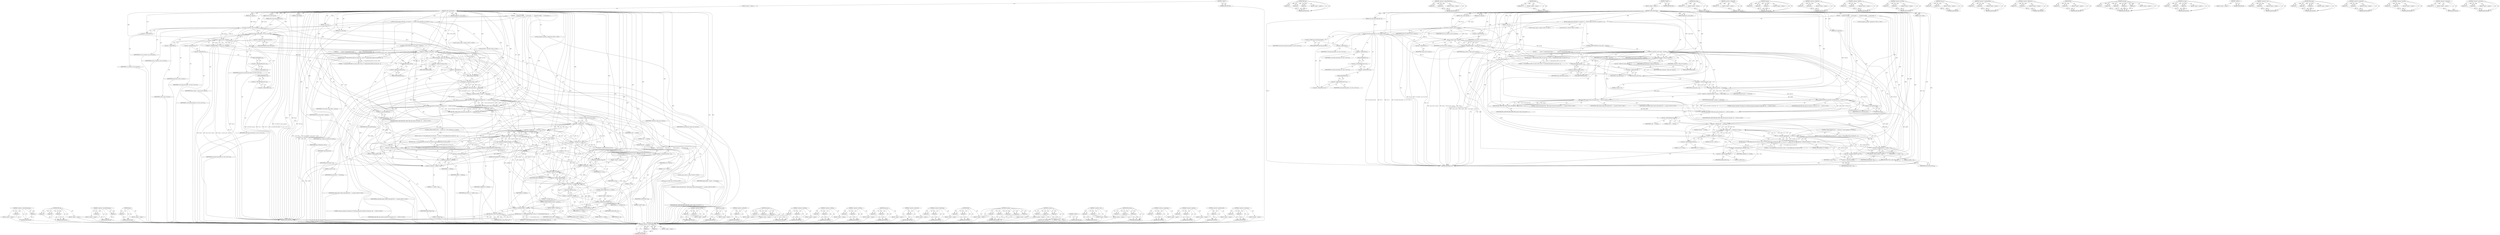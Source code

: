digraph "&lt;operator&gt;.subtraction" {
vulnerable_258 [label=<(METHOD,&lt;operator&gt;.indirectIndexAccess)>];
vulnerable_259 [label=<(PARAM,p1)>];
vulnerable_260 [label=<(PARAM,p2)>];
vulnerable_261 [label=<(BLOCK,&lt;empty&gt;,&lt;empty&gt;)>];
vulnerable_262 [label=<(METHOD_RETURN,ANY)>];
vulnerable_237 [label=<(METHOD,DBG_log)>];
vulnerable_238 [label=<(PARAM,p1)>];
vulnerable_239 [label=<(PARAM,p2)>];
vulnerable_240 [label=<(PARAM,p3)>];
vulnerable_241 [label=<(BLOCK,&lt;empty&gt;,&lt;empty&gt;)>];
vulnerable_242 [label=<(METHOD_RETURN,ANY)>];
vulnerable_187 [label=<(METHOD,&lt;operator&gt;.indirectFieldAccess)>];
vulnerable_188 [label=<(PARAM,p1)>];
vulnerable_189 [label=<(PARAM,p2)>];
vulnerable_190 [label=<(BLOCK,&lt;empty&gt;,&lt;empty&gt;)>];
vulnerable_191 [label=<(METHOD_RETURN,ANY)>];
vulnerable_213 [label=<(METHOD,pfree)>];
vulnerable_214 [label=<(PARAM,p1)>];
vulnerable_215 [label=<(BLOCK,&lt;empty&gt;,&lt;empty&gt;)>];
vulnerable_216 [label=<(METHOD_RETURN,ANY)>];
vulnerable_6 [label=<(METHOD,&lt;global&gt;)<SUB>1</SUB>>];
vulnerable_7 [label=<(BLOCK,&lt;empty&gt;,&lt;empty&gt;)<SUB>1</SUB>>];
vulnerable_8 [label=<(METHOD,verify_signed_hash)<SUB>1</SUB>>];
vulnerable_9 [label=<(PARAM,const struct RSA_public_key *k)<SUB>1</SUB>>];
vulnerable_10 [label=<(PARAM,u_char *s)<SUB>2</SUB>>];
vulnerable_11 [label=<(PARAM,unsigned int s_max_octets)<SUB>2</SUB>>];
vulnerable_12 [label=<(PARAM,u_char **psig)<SUB>3</SUB>>];
vulnerable_13 [label=<(PARAM,size_t hash_len)<SUB>4</SUB>>];
vulnerable_14 [label=<(PARAM,const u_char *sig_val)<SUB>5</SUB>>];
vulnerable_15 [label=<(PARAM,size_t sig_len)<SUB>5</SUB>>];
vulnerable_16 [label=<(BLOCK,{
    unsigned int padlen;

    /* actual expon...,{
    unsigned int padlen;

    /* actual expon...)<SUB>6</SUB>>];
vulnerable_17 [label="<(LOCAL,unsigned int padlen: unsigned int)<SUB>7</SUB>>"];
vulnerable_18 [label=<(BLOCK,{
	chunk_t temp_s;
	MP_INT c;

	n_to_mpz(&amp;c, si...,{
	chunk_t temp_s;
	MP_INT c;

	n_to_mpz(&amp;c, si...)<SUB>10</SUB>>];
vulnerable_19 [label="<(LOCAL,chunk_t temp_s: chunk_t)<SUB>11</SUB>>"];
vulnerable_20 [label="<(LOCAL,MP_INT c: MP_INT)<SUB>12</SUB>>"];
vulnerable_21 [label=<(n_to_mpz,n_to_mpz(&amp;c, sig_val, sig_len))<SUB>14</SUB>>];
vulnerable_22 [label=<(&lt;operator&gt;.addressOf,&amp;c)<SUB>14</SUB>>];
vulnerable_23 [label=<(IDENTIFIER,c,n_to_mpz(&amp;c, sig_val, sig_len))<SUB>14</SUB>>];
vulnerable_24 [label=<(IDENTIFIER,sig_val,n_to_mpz(&amp;c, sig_val, sig_len))<SUB>14</SUB>>];
vulnerable_25 [label=<(IDENTIFIER,sig_len,n_to_mpz(&amp;c, sig_val, sig_len))<SUB>14</SUB>>];
vulnerable_26 [label=<(mod_exp,oswcrypto.mod_exp(&amp;c, &amp;c, &amp;k-&gt;e, &amp;k-&gt;n))<SUB>15</SUB>>];
vulnerable_27 [label=<(&lt;operator&gt;.fieldAccess,oswcrypto.mod_exp)<SUB>15</SUB>>];
vulnerable_28 [label=<(IDENTIFIER,oswcrypto,oswcrypto.mod_exp(&amp;c, &amp;c, &amp;k-&gt;e, &amp;k-&gt;n))<SUB>15</SUB>>];
vulnerable_29 [label=<(FIELD_IDENTIFIER,mod_exp,mod_exp)<SUB>15</SUB>>];
vulnerable_30 [label=<(&lt;operator&gt;.addressOf,&amp;c)<SUB>15</SUB>>];
vulnerable_31 [label=<(IDENTIFIER,c,oswcrypto.mod_exp(&amp;c, &amp;c, &amp;k-&gt;e, &amp;k-&gt;n))<SUB>15</SUB>>];
vulnerable_32 [label=<(&lt;operator&gt;.addressOf,&amp;c)<SUB>15</SUB>>];
vulnerable_33 [label=<(IDENTIFIER,c,oswcrypto.mod_exp(&amp;c, &amp;c, &amp;k-&gt;e, &amp;k-&gt;n))<SUB>15</SUB>>];
vulnerable_34 [label=<(&lt;operator&gt;.addressOf,&amp;k-&gt;e)<SUB>15</SUB>>];
vulnerable_35 [label=<(&lt;operator&gt;.indirectFieldAccess,k-&gt;e)<SUB>15</SUB>>];
vulnerable_36 [label=<(IDENTIFIER,k,oswcrypto.mod_exp(&amp;c, &amp;c, &amp;k-&gt;e, &amp;k-&gt;n))<SUB>15</SUB>>];
vulnerable_37 [label=<(FIELD_IDENTIFIER,e,e)<SUB>15</SUB>>];
vulnerable_38 [label=<(&lt;operator&gt;.addressOf,&amp;k-&gt;n)<SUB>15</SUB>>];
vulnerable_39 [label=<(&lt;operator&gt;.indirectFieldAccess,k-&gt;n)<SUB>15</SUB>>];
vulnerable_40 [label=<(IDENTIFIER,k,oswcrypto.mod_exp(&amp;c, &amp;c, &amp;k-&gt;e, &amp;k-&gt;n))<SUB>15</SUB>>];
vulnerable_41 [label=<(FIELD_IDENTIFIER,n,n)<SUB>15</SUB>>];
vulnerable_42 [label=<(&lt;operator&gt;.assignment,temp_s = mpz_to_n(&amp;c, sig_len))<SUB>17</SUB>>];
vulnerable_43 [label=<(IDENTIFIER,temp_s,temp_s = mpz_to_n(&amp;c, sig_len))<SUB>17</SUB>>];
vulnerable_44 [label=<(mpz_to_n,mpz_to_n(&amp;c, sig_len))<SUB>17</SUB>>];
vulnerable_45 [label=<(&lt;operator&gt;.addressOf,&amp;c)<SUB>17</SUB>>];
vulnerable_46 [label=<(IDENTIFIER,c,mpz_to_n(&amp;c, sig_len))<SUB>17</SUB>>];
vulnerable_47 [label=<(IDENTIFIER,sig_len,mpz_to_n(&amp;c, sig_len))<SUB>17</SUB>>];
vulnerable_48 [label=<(CONTROL_STRUCTURE,IF,if (s_max_octets &lt; sig_len))<SUB>18</SUB>>];
vulnerable_49 [label=<(&lt;operator&gt;.lessThan,s_max_octets &lt; sig_len)<SUB>18</SUB>>];
vulnerable_50 [label=<(IDENTIFIER,s_max_octets,s_max_octets &lt; sig_len)<SUB>18</SUB>>];
vulnerable_51 [label=<(IDENTIFIER,sig_len,s_max_octets &lt; sig_len)<SUB>18</SUB>>];
vulnerable_52 [label=<(BLOCK,{
            return &quot;2&quot;&quot;exponentiation failed;...,{
            return &quot;2&quot;&quot;exponentiation failed;...)<SUB>18</SUB>>];
vulnerable_53 [label=<(RETURN,return &quot;2&quot;&quot;exponentiation failed; too many octe...,return &quot;2&quot;&quot;exponentiation failed; too many octe...)<SUB>19</SUB>>];
vulnerable_54 [label=<(LITERAL,&quot;2&quot;&quot;exponentiation failed; too many octets&quot;,return &quot;2&quot;&quot;exponentiation failed; too many octe...)<SUB>19</SUB>>];
vulnerable_55 [label=<(memcpy,memcpy(s, temp_s.ptr, sig_len))<SUB>21</SUB>>];
vulnerable_56 [label=<(IDENTIFIER,s,memcpy(s, temp_s.ptr, sig_len))<SUB>21</SUB>>];
vulnerable_57 [label=<(&lt;operator&gt;.fieldAccess,temp_s.ptr)<SUB>21</SUB>>];
vulnerable_58 [label=<(IDENTIFIER,temp_s,memcpy(s, temp_s.ptr, sig_len))<SUB>21</SUB>>];
vulnerable_59 [label=<(FIELD_IDENTIFIER,ptr,ptr)<SUB>21</SUB>>];
vulnerable_60 [label=<(IDENTIFIER,sig_len,memcpy(s, temp_s.ptr, sig_len))<SUB>21</SUB>>];
vulnerable_61 [label=<(pfree,pfree(temp_s.ptr))<SUB>22</SUB>>];
vulnerable_62 [label=<(&lt;operator&gt;.fieldAccess,temp_s.ptr)<SUB>22</SUB>>];
vulnerable_63 [label=<(IDENTIFIER,temp_s,pfree(temp_s.ptr))<SUB>22</SUB>>];
vulnerable_64 [label=<(FIELD_IDENTIFIER,ptr,ptr)<SUB>22</SUB>>];
vulnerable_65 [label=<(mpz_clear,mpz_clear(&amp;c))<SUB>23</SUB>>];
vulnerable_66 [label=<(&lt;operator&gt;.addressOf,&amp;c)<SUB>23</SUB>>];
vulnerable_67 [label=<(IDENTIFIER,c,mpz_clear(&amp;c))<SUB>23</SUB>>];
vulnerable_68 [label=<(&lt;operator&gt;.assignment,padlen = sig_len - 3 - hash_len)<SUB>28</SUB>>];
vulnerable_69 [label=<(IDENTIFIER,padlen,padlen = sig_len - 3 - hash_len)<SUB>28</SUB>>];
vulnerable_70 [label=<(&lt;operator&gt;.subtraction,sig_len - 3 - hash_len)<SUB>28</SUB>>];
vulnerable_71 [label=<(&lt;operator&gt;.subtraction,sig_len - 3)<SUB>28</SUB>>];
vulnerable_72 [label=<(IDENTIFIER,sig_len,sig_len - 3)<SUB>28</SUB>>];
vulnerable_73 [label=<(LITERAL,3,sig_len - 3)<SUB>28</SUB>>];
vulnerable_74 [label=<(IDENTIFIER,hash_len,sig_len - 3 - hash_len)<SUB>28</SUB>>];
vulnerable_75 [label=<(DBG,DBG(DBG_CRYPT,
	DBG_dump(&quot;verify_sh decrypted S...)<SUB>31</SUB>>];
vulnerable_76 [label=<(IDENTIFIER,DBG_CRYPT,DBG(DBG_CRYPT,
	DBG_dump(&quot;verify_sh decrypted S...)<SUB>31</SUB>>];
vulnerable_77 [label="<(DBG_dump,DBG_dump(&quot;verify_sh decrypted SIG1:&quot;, s, sig_len))<SUB>32</SUB>>"];
vulnerable_78 [label="<(LITERAL,&quot;verify_sh decrypted SIG1:&quot;,DBG_dump(&quot;verify_sh decrypted SIG1:&quot;, s, sig_len))<SUB>32</SUB>>"];
vulnerable_79 [label="<(IDENTIFIER,s,DBG_dump(&quot;verify_sh decrypted SIG1:&quot;, s, sig_len))<SUB>32</SUB>>"];
vulnerable_80 [label="<(IDENTIFIER,sig_len,DBG_dump(&quot;verify_sh decrypted SIG1:&quot;, s, sig_len))<SUB>32</SUB>>"];
vulnerable_81 [label="<(DBG,DBG(DBG_CRYPT, DBG_log(&quot;pad_len calculated: %d ...)<SUB>33</SUB>>"];
vulnerable_82 [label="<(IDENTIFIER,DBG_CRYPT,DBG(DBG_CRYPT, DBG_log(&quot;pad_len calculated: %d ...)<SUB>33</SUB>>"];
vulnerable_83 [label="<(DBG_log,DBG_log(&quot;pad_len calculated: %d hash_len: %d&quot;, ...)<SUB>33</SUB>>"];
vulnerable_84 [label="<(LITERAL,&quot;pad_len calculated: %d hash_len: %d&quot;,DBG_log(&quot;pad_len calculated: %d hash_len: %d&quot;, ...)<SUB>33</SUB>>"];
vulnerable_85 [label="<(IDENTIFIER,padlen,DBG_log(&quot;pad_len calculated: %d hash_len: %d&quot;, ...)<SUB>33</SUB>>"];
vulnerable_86 [label=<(&lt;operator&gt;.cast,(int)hash_len)<SUB>33</SUB>>];
vulnerable_87 [label=<(UNKNOWN,int,int)<SUB>33</SUB>>];
vulnerable_88 [label=<(IDENTIFIER,hash_len,(int)hash_len)<SUB>33</SUB>>];
vulnerable_89 [label=<(CONTROL_STRUCTURE,IF,if (s[0]    != 0x00
| s[1] != 0x01
| s[padlen+2] != 0x00))<SUB>36</SUB>>];
vulnerable_90 [label=<(&lt;operator&gt;.logicalOr,s[0]    != 0x00
| s[1] != 0x01
...)<SUB>36</SUB>>];
vulnerable_91 [label=<(&lt;operator&gt;.logicalOr,s[0]    != 0x00
| s[1] != 0x01)<SUB>36</SUB>>];
vulnerable_92 [label=<(&lt;operator&gt;.notEquals,s[0]    != 0x00)<SUB>36</SUB>>];
vulnerable_93 [label=<(&lt;operator&gt;.indirectIndexAccess,s[0])<SUB>36</SUB>>];
vulnerable_94 [label=<(IDENTIFIER,s,s[0]    != 0x00)<SUB>36</SUB>>];
vulnerable_95 [label=<(LITERAL,0,s[0]    != 0x00)<SUB>36</SUB>>];
vulnerable_96 [label=<(LITERAL,0x00,s[0]    != 0x00)<SUB>36</SUB>>];
vulnerable_97 [label=<(&lt;operator&gt;.notEquals,s[1] != 0x01)<SUB>37</SUB>>];
vulnerable_98 [label=<(&lt;operator&gt;.indirectIndexAccess,s[1])<SUB>37</SUB>>];
vulnerable_99 [label=<(IDENTIFIER,s,s[1] != 0x01)<SUB>37</SUB>>];
vulnerable_100 [label=<(LITERAL,1,s[1] != 0x01)<SUB>37</SUB>>];
vulnerable_101 [label=<(LITERAL,0x01,s[1] != 0x01)<SUB>37</SUB>>];
vulnerable_102 [label=<(&lt;operator&gt;.notEquals,s[padlen+2] != 0x00)<SUB>38</SUB>>];
vulnerable_103 [label=<(&lt;operator&gt;.indirectIndexAccess,s[padlen+2])<SUB>38</SUB>>];
vulnerable_104 [label=<(IDENTIFIER,s,s[padlen+2] != 0x00)<SUB>38</SUB>>];
vulnerable_105 [label=<(&lt;operator&gt;.addition,padlen+2)<SUB>38</SUB>>];
vulnerable_106 [label=<(IDENTIFIER,padlen,padlen+2)<SUB>38</SUB>>];
vulnerable_107 [label=<(LITERAL,2,padlen+2)<SUB>38</SUB>>];
vulnerable_108 [label=<(LITERAL,0x00,s[padlen+2] != 0x00)<SUB>38</SUB>>];
vulnerable_109 [label=<(BLOCK,{
 	return &quot;3&quot;&quot;SIG padding does not check out&quot;;...,{
 	return &quot;3&quot;&quot;SIG padding does not check out&quot;;...)<SUB>38</SUB>>];
vulnerable_110 [label=<(RETURN,return &quot;3&quot;&quot;SIG padding does not check out&quot;;,return &quot;3&quot;&quot;SIG padding does not check out&quot;;)<SUB>39</SUB>>];
vulnerable_111 [label=<(LITERAL,&quot;3&quot;&quot;SIG padding does not check out&quot;,return &quot;3&quot;&quot;SIG padding does not check out&quot;;)<SUB>39</SUB>>];
vulnerable_112 [label=<(&lt;operator&gt;.assignmentPlus,s += padlen + 3)<SUB>42</SUB>>];
vulnerable_113 [label=<(IDENTIFIER,s,s += padlen + 3)<SUB>42</SUB>>];
vulnerable_114 [label=<(&lt;operator&gt;.addition,padlen + 3)<SUB>42</SUB>>];
vulnerable_115 [label=<(IDENTIFIER,padlen,padlen + 3)<SUB>42</SUB>>];
vulnerable_116 [label=<(LITERAL,3,padlen + 3)<SUB>42</SUB>>];
vulnerable_117 [label=<(&lt;operator&gt;.assignment,(*psig) = s)<SUB>43</SUB>>];
vulnerable_118 [label=<(&lt;operator&gt;.indirection,*psig)<SUB>43</SUB>>];
vulnerable_119 [label=<(IDENTIFIER,psig,(*psig) = s)<SUB>43</SUB>>];
vulnerable_120 [label=<(IDENTIFIER,s,(*psig) = s)<SUB>43</SUB>>];
vulnerable_121 [label=<(RETURN,return NULL;,return NULL;)<SUB>46</SUB>>];
vulnerable_122 [label=<(IDENTIFIER,NULL,return NULL;)<SUB>46</SUB>>];
vulnerable_123 [label=<(METHOD_RETURN,err_t)<SUB>1</SUB>>];
vulnerable_125 [label=<(METHOD_RETURN,ANY)<SUB>1</SUB>>];
vulnerable_217 [label=<(METHOD,mpz_clear)>];
vulnerable_218 [label=<(PARAM,p1)>];
vulnerable_219 [label=<(BLOCK,&lt;empty&gt;,&lt;empty&gt;)>];
vulnerable_220 [label=<(METHOD_RETURN,ANY)>];
vulnerable_170 [label=<(METHOD,&lt;operator&gt;.addressOf)>];
vulnerable_171 [label=<(PARAM,p1)>];
vulnerable_172 [label=<(BLOCK,&lt;empty&gt;,&lt;empty&gt;)>];
vulnerable_173 [label=<(METHOD_RETURN,ANY)>];
vulnerable_207 [label=<(METHOD,memcpy)>];
vulnerable_208 [label=<(PARAM,p1)>];
vulnerable_209 [label=<(PARAM,p2)>];
vulnerable_210 [label=<(PARAM,p3)>];
vulnerable_211 [label=<(BLOCK,&lt;empty&gt;,&lt;empty&gt;)>];
vulnerable_212 [label=<(METHOD_RETURN,ANY)>];
vulnerable_253 [label=<(METHOD,&lt;operator&gt;.notEquals)>];
vulnerable_254 [label=<(PARAM,p1)>];
vulnerable_255 [label=<(PARAM,p2)>];
vulnerable_256 [label=<(BLOCK,&lt;empty&gt;,&lt;empty&gt;)>];
vulnerable_257 [label=<(METHOD_RETURN,ANY)>];
vulnerable_263 [label=<(METHOD,&lt;operator&gt;.addition)>];
vulnerable_264 [label=<(PARAM,p1)>];
vulnerable_265 [label=<(PARAM,p2)>];
vulnerable_266 [label=<(BLOCK,&lt;empty&gt;,&lt;empty&gt;)>];
vulnerable_267 [label=<(METHOD_RETURN,ANY)>];
vulnerable_202 [label=<(METHOD,&lt;operator&gt;.lessThan)>];
vulnerable_203 [label=<(PARAM,p1)>];
vulnerable_204 [label=<(PARAM,p2)>];
vulnerable_205 [label=<(BLOCK,&lt;empty&gt;,&lt;empty&gt;)>];
vulnerable_206 [label=<(METHOD_RETURN,ANY)>];
vulnerable_197 [label=<(METHOD,mpz_to_n)>];
vulnerable_198 [label=<(PARAM,p1)>];
vulnerable_199 [label=<(PARAM,p2)>];
vulnerable_200 [label=<(BLOCK,&lt;empty&gt;,&lt;empty&gt;)>];
vulnerable_201 [label=<(METHOD_RETURN,ANY)>];
vulnerable_268 [label=<(METHOD,&lt;operator&gt;.assignmentPlus)>];
vulnerable_269 [label=<(PARAM,p1)>];
vulnerable_270 [label=<(PARAM,p2)>];
vulnerable_271 [label=<(BLOCK,&lt;empty&gt;,&lt;empty&gt;)>];
vulnerable_272 [label=<(METHOD_RETURN,ANY)>];
vulnerable_182 [label=<(METHOD,&lt;operator&gt;.fieldAccess)>];
vulnerable_183 [label=<(PARAM,p1)>];
vulnerable_184 [label=<(PARAM,p2)>];
vulnerable_185 [label=<(BLOCK,&lt;empty&gt;,&lt;empty&gt;)>];
vulnerable_186 [label=<(METHOD_RETURN,ANY)>];
vulnerable_226 [label=<(METHOD,DBG)>];
vulnerable_227 [label=<(PARAM,p1)>];
vulnerable_228 [label=<(PARAM,p2)>];
vulnerable_229 [label=<(BLOCK,&lt;empty&gt;,&lt;empty&gt;)>];
vulnerable_230 [label=<(METHOD_RETURN,ANY)>];
vulnerable_174 [label=<(METHOD,mod_exp)>];
vulnerable_175 [label=<(PARAM,p1)>];
vulnerable_176 [label=<(PARAM,p2)>];
vulnerable_177 [label=<(PARAM,p3)>];
vulnerable_178 [label=<(PARAM,p4)>];
vulnerable_179 [label=<(PARAM,p5)>];
vulnerable_180 [label=<(BLOCK,&lt;empty&gt;,&lt;empty&gt;)>];
vulnerable_181 [label=<(METHOD_RETURN,ANY)>];
vulnerable_164 [label=<(METHOD,n_to_mpz)>];
vulnerable_165 [label=<(PARAM,p1)>];
vulnerable_166 [label=<(PARAM,p2)>];
vulnerable_167 [label=<(PARAM,p3)>];
vulnerable_168 [label=<(BLOCK,&lt;empty&gt;,&lt;empty&gt;)>];
vulnerable_169 [label=<(METHOD_RETURN,ANY)>];
vulnerable_158 [label=<(METHOD,&lt;global&gt;)<SUB>1</SUB>>];
vulnerable_159 [label=<(BLOCK,&lt;empty&gt;,&lt;empty&gt;)>];
vulnerable_160 [label=<(METHOD_RETURN,ANY)>];
vulnerable_243 [label=<(METHOD,&lt;operator&gt;.cast)>];
vulnerable_244 [label=<(PARAM,p1)>];
vulnerable_245 [label=<(PARAM,p2)>];
vulnerable_246 [label=<(BLOCK,&lt;empty&gt;,&lt;empty&gt;)>];
vulnerable_247 [label=<(METHOD_RETURN,ANY)>];
vulnerable_231 [label=<(METHOD,DBG_dump)>];
vulnerable_232 [label=<(PARAM,p1)>];
vulnerable_233 [label=<(PARAM,p2)>];
vulnerable_234 [label=<(PARAM,p3)>];
vulnerable_235 [label=<(BLOCK,&lt;empty&gt;,&lt;empty&gt;)>];
vulnerable_236 [label=<(METHOD_RETURN,ANY)>];
vulnerable_192 [label=<(METHOD,&lt;operator&gt;.assignment)>];
vulnerable_193 [label=<(PARAM,p1)>];
vulnerable_194 [label=<(PARAM,p2)>];
vulnerable_195 [label=<(BLOCK,&lt;empty&gt;,&lt;empty&gt;)>];
vulnerable_196 [label=<(METHOD_RETURN,ANY)>];
vulnerable_248 [label=<(METHOD,&lt;operator&gt;.logicalOr)>];
vulnerable_249 [label=<(PARAM,p1)>];
vulnerable_250 [label=<(PARAM,p2)>];
vulnerable_251 [label=<(BLOCK,&lt;empty&gt;,&lt;empty&gt;)>];
vulnerable_252 [label=<(METHOD_RETURN,ANY)>];
vulnerable_273 [label=<(METHOD,&lt;operator&gt;.indirection)>];
vulnerable_274 [label=<(PARAM,p1)>];
vulnerable_275 [label=<(BLOCK,&lt;empty&gt;,&lt;empty&gt;)>];
vulnerable_276 [label=<(METHOD_RETURN,ANY)>];
vulnerable_221 [label=<(METHOD,&lt;operator&gt;.subtraction)>];
vulnerable_222 [label=<(PARAM,p1)>];
vulnerable_223 [label=<(PARAM,p2)>];
vulnerable_224 [label=<(BLOCK,&lt;empty&gt;,&lt;empty&gt;)>];
vulnerable_225 [label=<(METHOD_RETURN,ANY)>];
fixed_296 [label=<(METHOD,&lt;operator&gt;.indirectIndexAccess)>];
fixed_297 [label=<(PARAM,p1)>];
fixed_298 [label=<(PARAM,p2)>];
fixed_299 [label=<(BLOCK,&lt;empty&gt;,&lt;empty&gt;)>];
fixed_300 [label=<(METHOD_RETURN,ANY)>];
fixed_275 [label=<(METHOD,DBG_log)>];
fixed_276 [label=<(PARAM,p1)>];
fixed_277 [label=<(PARAM,p2)>];
fixed_278 [label=<(PARAM,p3)>];
fixed_279 [label=<(BLOCK,&lt;empty&gt;,&lt;empty&gt;)>];
fixed_280 [label=<(METHOD_RETURN,ANY)>];
fixed_225 [label=<(METHOD,&lt;operator&gt;.indirectFieldAccess)>];
fixed_226 [label=<(PARAM,p1)>];
fixed_227 [label=<(PARAM,p2)>];
fixed_228 [label=<(BLOCK,&lt;empty&gt;,&lt;empty&gt;)>];
fixed_229 [label=<(METHOD_RETURN,ANY)>];
fixed_251 [label=<(METHOD,pfree)>];
fixed_252 [label=<(PARAM,p1)>];
fixed_253 [label=<(BLOCK,&lt;empty&gt;,&lt;empty&gt;)>];
fixed_254 [label=<(METHOD_RETURN,ANY)>];
fixed_6 [label=<(METHOD,&lt;global&gt;)<SUB>1</SUB>>];
fixed_7 [label=<(BLOCK,&lt;empty&gt;,&lt;empty&gt;)<SUB>1</SUB>>];
fixed_8 [label=<(METHOD,verify_signed_hash)<SUB>1</SUB>>];
fixed_9 [label=<(PARAM,const struct RSA_public_key *k)<SUB>1</SUB>>];
fixed_10 [label=<(PARAM,u_char *s)<SUB>2</SUB>>];
fixed_11 [label=<(PARAM,unsigned int s_max_octets)<SUB>2</SUB>>];
fixed_12 [label=<(PARAM,u_char **psig)<SUB>3</SUB>>];
fixed_13 [label=<(PARAM,size_t hash_len)<SUB>4</SUB>>];
fixed_14 [label=<(PARAM,const u_char *sig_val)<SUB>5</SUB>>];
fixed_15 [label=<(PARAM,size_t sig_len)<SUB>5</SUB>>];
fixed_16 [label=<(BLOCK,{
    unsigned int padlen;

    /* actual expon...,{
    unsigned int padlen;

    /* actual expon...)<SUB>6</SUB>>];
fixed_17 [label="<(LOCAL,unsigned int padlen: unsigned int)<SUB>7</SUB>>"];
fixed_18 [label=<(BLOCK,{
	chunk_t temp_s;
	MP_INT c;

	n_to_mpz(&amp;c, si...,{
	chunk_t temp_s;
	MP_INT c;

	n_to_mpz(&amp;c, si...)<SUB>10</SUB>>];
fixed_19 [label="<(LOCAL,chunk_t temp_s: chunk_t)<SUB>11</SUB>>"];
fixed_20 [label="<(LOCAL,MP_INT c: MP_INT)<SUB>12</SUB>>"];
fixed_21 [label=<(n_to_mpz,n_to_mpz(&amp;c, sig_val, sig_len))<SUB>14</SUB>>];
fixed_22 [label=<(&lt;operator&gt;.addressOf,&amp;c)<SUB>14</SUB>>];
fixed_23 [label=<(IDENTIFIER,c,n_to_mpz(&amp;c, sig_val, sig_len))<SUB>14</SUB>>];
fixed_24 [label=<(IDENTIFIER,sig_val,n_to_mpz(&amp;c, sig_val, sig_len))<SUB>14</SUB>>];
fixed_25 [label=<(IDENTIFIER,sig_len,n_to_mpz(&amp;c, sig_val, sig_len))<SUB>14</SUB>>];
fixed_26 [label=<(mod_exp,oswcrypto.mod_exp(&amp;c, &amp;c, &amp;k-&gt;e, &amp;k-&gt;n))<SUB>15</SUB>>];
fixed_27 [label=<(&lt;operator&gt;.fieldAccess,oswcrypto.mod_exp)<SUB>15</SUB>>];
fixed_28 [label=<(IDENTIFIER,oswcrypto,oswcrypto.mod_exp(&amp;c, &amp;c, &amp;k-&gt;e, &amp;k-&gt;n))<SUB>15</SUB>>];
fixed_29 [label=<(FIELD_IDENTIFIER,mod_exp,mod_exp)<SUB>15</SUB>>];
fixed_30 [label=<(&lt;operator&gt;.addressOf,&amp;c)<SUB>15</SUB>>];
fixed_31 [label=<(IDENTIFIER,c,oswcrypto.mod_exp(&amp;c, &amp;c, &amp;k-&gt;e, &amp;k-&gt;n))<SUB>15</SUB>>];
fixed_32 [label=<(&lt;operator&gt;.addressOf,&amp;c)<SUB>15</SUB>>];
fixed_33 [label=<(IDENTIFIER,c,oswcrypto.mod_exp(&amp;c, &amp;c, &amp;k-&gt;e, &amp;k-&gt;n))<SUB>15</SUB>>];
fixed_34 [label=<(&lt;operator&gt;.addressOf,&amp;k-&gt;e)<SUB>15</SUB>>];
fixed_35 [label=<(&lt;operator&gt;.indirectFieldAccess,k-&gt;e)<SUB>15</SUB>>];
fixed_36 [label=<(IDENTIFIER,k,oswcrypto.mod_exp(&amp;c, &amp;c, &amp;k-&gt;e, &amp;k-&gt;n))<SUB>15</SUB>>];
fixed_37 [label=<(FIELD_IDENTIFIER,e,e)<SUB>15</SUB>>];
fixed_38 [label=<(&lt;operator&gt;.addressOf,&amp;k-&gt;n)<SUB>15</SUB>>];
fixed_39 [label=<(&lt;operator&gt;.indirectFieldAccess,k-&gt;n)<SUB>15</SUB>>];
fixed_40 [label=<(IDENTIFIER,k,oswcrypto.mod_exp(&amp;c, &amp;c, &amp;k-&gt;e, &amp;k-&gt;n))<SUB>15</SUB>>];
fixed_41 [label=<(FIELD_IDENTIFIER,n,n)<SUB>15</SUB>>];
fixed_42 [label=<(&lt;operator&gt;.assignment,temp_s = mpz_to_n(&amp;c, sig_len))<SUB>17</SUB>>];
fixed_43 [label=<(IDENTIFIER,temp_s,temp_s = mpz_to_n(&amp;c, sig_len))<SUB>17</SUB>>];
fixed_44 [label=<(mpz_to_n,mpz_to_n(&amp;c, sig_len))<SUB>17</SUB>>];
fixed_45 [label=<(&lt;operator&gt;.addressOf,&amp;c)<SUB>17</SUB>>];
fixed_46 [label=<(IDENTIFIER,c,mpz_to_n(&amp;c, sig_len))<SUB>17</SUB>>];
fixed_47 [label=<(IDENTIFIER,sig_len,mpz_to_n(&amp;c, sig_len))<SUB>17</SUB>>];
fixed_48 [label=<(CONTROL_STRUCTURE,IF,if (s_max_octets &lt; sig_len))<SUB>18</SUB>>];
fixed_49 [label=<(&lt;operator&gt;.lessThan,s_max_octets &lt; sig_len)<SUB>18</SUB>>];
fixed_50 [label=<(IDENTIFIER,s_max_octets,s_max_octets &lt; sig_len)<SUB>18</SUB>>];
fixed_51 [label=<(IDENTIFIER,sig_len,s_max_octets &lt; sig_len)<SUB>18</SUB>>];
fixed_52 [label=<(BLOCK,{
            return &quot;2&quot;&quot;exponentiation failed;...,{
            return &quot;2&quot;&quot;exponentiation failed;...)<SUB>18</SUB>>];
fixed_53 [label=<(RETURN,return &quot;2&quot;&quot;exponentiation failed; too many octe...,return &quot;2&quot;&quot;exponentiation failed; too many octe...)<SUB>19</SUB>>];
fixed_54 [label=<(LITERAL,&quot;2&quot;&quot;exponentiation failed; too many octets&quot;,return &quot;2&quot;&quot;exponentiation failed; too many octe...)<SUB>19</SUB>>];
fixed_55 [label=<(memcpy,memcpy(s, temp_s.ptr, sig_len))<SUB>21</SUB>>];
fixed_56 [label=<(IDENTIFIER,s,memcpy(s, temp_s.ptr, sig_len))<SUB>21</SUB>>];
fixed_57 [label=<(&lt;operator&gt;.fieldAccess,temp_s.ptr)<SUB>21</SUB>>];
fixed_58 [label=<(IDENTIFIER,temp_s,memcpy(s, temp_s.ptr, sig_len))<SUB>21</SUB>>];
fixed_59 [label=<(FIELD_IDENTIFIER,ptr,ptr)<SUB>21</SUB>>];
fixed_60 [label=<(IDENTIFIER,sig_len,memcpy(s, temp_s.ptr, sig_len))<SUB>21</SUB>>];
fixed_61 [label=<(pfree,pfree(temp_s.ptr))<SUB>22</SUB>>];
fixed_62 [label=<(&lt;operator&gt;.fieldAccess,temp_s.ptr)<SUB>22</SUB>>];
fixed_63 [label=<(IDENTIFIER,temp_s,pfree(temp_s.ptr))<SUB>22</SUB>>];
fixed_64 [label=<(FIELD_IDENTIFIER,ptr,ptr)<SUB>22</SUB>>];
fixed_65 [label=<(mpz_clear,mpz_clear(&amp;c))<SUB>23</SUB>>];
fixed_66 [label=<(&lt;operator&gt;.addressOf,&amp;c)<SUB>23</SUB>>];
fixed_67 [label=<(IDENTIFIER,c,mpz_clear(&amp;c))<SUB>23</SUB>>];
fixed_68 [label=<(&lt;operator&gt;.assignment,padlen = sig_len - 3 - hash_len)<SUB>28</SUB>>];
fixed_69 [label=<(IDENTIFIER,padlen,padlen = sig_len - 3 - hash_len)<SUB>28</SUB>>];
fixed_70 [label=<(&lt;operator&gt;.subtraction,sig_len - 3 - hash_len)<SUB>28</SUB>>];
fixed_71 [label=<(&lt;operator&gt;.subtraction,sig_len - 3)<SUB>28</SUB>>];
fixed_72 [label=<(IDENTIFIER,sig_len,sig_len - 3)<SUB>28</SUB>>];
fixed_73 [label=<(LITERAL,3,sig_len - 3)<SUB>28</SUB>>];
fixed_74 [label=<(IDENTIFIER,hash_len,sig_len - 3 - hash_len)<SUB>28</SUB>>];
fixed_75 [label=<(DBG,DBG(DBG_CRYPT,
	DBG_dump(&quot;verify_sh decrypted S...)<SUB>31</SUB>>];
fixed_76 [label=<(IDENTIFIER,DBG_CRYPT,DBG(DBG_CRYPT,
	DBG_dump(&quot;verify_sh decrypted S...)<SUB>31</SUB>>];
fixed_77 [label="<(DBG_dump,DBG_dump(&quot;verify_sh decrypted SIG1:&quot;, s, sig_len))<SUB>32</SUB>>"];
fixed_78 [label="<(LITERAL,&quot;verify_sh decrypted SIG1:&quot;,DBG_dump(&quot;verify_sh decrypted SIG1:&quot;, s, sig_len))<SUB>32</SUB>>"];
fixed_79 [label="<(IDENTIFIER,s,DBG_dump(&quot;verify_sh decrypted SIG1:&quot;, s, sig_len))<SUB>32</SUB>>"];
fixed_80 [label="<(IDENTIFIER,sig_len,DBG_dump(&quot;verify_sh decrypted SIG1:&quot;, s, sig_len))<SUB>32</SUB>>"];
fixed_81 [label="<(DBG,DBG(DBG_CRYPT, DBG_log(&quot;pad_len calculated: %d ...)<SUB>33</SUB>>"];
fixed_82 [label="<(IDENTIFIER,DBG_CRYPT,DBG(DBG_CRYPT, DBG_log(&quot;pad_len calculated: %d ...)<SUB>33</SUB>>"];
fixed_83 [label="<(DBG_log,DBG_log(&quot;pad_len calculated: %d hash_len: %d&quot;, ...)<SUB>33</SUB>>"];
fixed_84 [label="<(LITERAL,&quot;pad_len calculated: %d hash_len: %d&quot;,DBG_log(&quot;pad_len calculated: %d hash_len: %d&quot;, ...)<SUB>33</SUB>>"];
fixed_85 [label="<(IDENTIFIER,padlen,DBG_log(&quot;pad_len calculated: %d hash_len: %d&quot;, ...)<SUB>33</SUB>>"];
fixed_86 [label=<(&lt;operator&gt;.cast,(int)hash_len)<SUB>33</SUB>>];
fixed_87 [label=<(UNKNOWN,int,int)<SUB>33</SUB>>];
fixed_88 [label=<(IDENTIFIER,hash_len,(int)hash_len)<SUB>33</SUB>>];
fixed_89 [label=<(CONTROL_STRUCTURE,IF,if (s[0]    != 0x00
| s[1] != 0x01
| s[padlen+2] != 0x00))<SUB>36</SUB>>];
fixed_90 [label=<(&lt;operator&gt;.logicalOr,s[0]    != 0x00
| s[1] != 0x01
...)<SUB>36</SUB>>];
fixed_91 [label=<(&lt;operator&gt;.logicalOr,s[0]    != 0x00
| s[1] != 0x01)<SUB>36</SUB>>];
fixed_92 [label=<(&lt;operator&gt;.notEquals,s[0]    != 0x00)<SUB>36</SUB>>];
fixed_93 [label=<(&lt;operator&gt;.indirectIndexAccess,s[0])<SUB>36</SUB>>];
fixed_94 [label=<(IDENTIFIER,s,s[0]    != 0x00)<SUB>36</SUB>>];
fixed_95 [label=<(LITERAL,0,s[0]    != 0x00)<SUB>36</SUB>>];
fixed_96 [label=<(LITERAL,0x00,s[0]    != 0x00)<SUB>36</SUB>>];
fixed_97 [label=<(&lt;operator&gt;.notEquals,s[1] != 0x01)<SUB>37</SUB>>];
fixed_98 [label=<(&lt;operator&gt;.indirectIndexAccess,s[1])<SUB>37</SUB>>];
fixed_99 [label=<(IDENTIFIER,s,s[1] != 0x01)<SUB>37</SUB>>];
fixed_100 [label=<(LITERAL,1,s[1] != 0x01)<SUB>37</SUB>>];
fixed_101 [label=<(LITERAL,0x01,s[1] != 0x01)<SUB>37</SUB>>];
fixed_102 [label=<(&lt;operator&gt;.notEquals,s[padlen+2] != 0x00)<SUB>38</SUB>>];
fixed_103 [label=<(&lt;operator&gt;.indirectIndexAccess,s[padlen+2])<SUB>38</SUB>>];
fixed_104 [label=<(IDENTIFIER,s,s[padlen+2] != 0x00)<SUB>38</SUB>>];
fixed_105 [label=<(&lt;operator&gt;.addition,padlen+2)<SUB>38</SUB>>];
fixed_106 [label=<(IDENTIFIER,padlen,padlen+2)<SUB>38</SUB>>];
fixed_107 [label=<(LITERAL,2,padlen+2)<SUB>38</SUB>>];
fixed_108 [label=<(LITERAL,0x00,s[padlen+2] != 0x00)<SUB>38</SUB>>];
fixed_109 [label=<(BLOCK,{
 	return &quot;3&quot;&quot;SIG padding does not check out&quot;;...,{
 	return &quot;3&quot;&quot;SIG padding does not check out&quot;;...)<SUB>38</SUB>>];
fixed_110 [label=<(RETURN,return &quot;3&quot;&quot;SIG padding does not check out&quot;;,return &quot;3&quot;&quot;SIG padding does not check out&quot;;)<SUB>39</SUB>>];
fixed_111 [label=<(LITERAL,&quot;3&quot;&quot;SIG padding does not check out&quot;,return &quot;3&quot;&quot;SIG padding does not check out&quot;;)<SUB>39</SUB>>];
fixed_112 [label=<(&lt;operator&gt;.assignment,(*psig) = s + padlen + 3)<SUB>43</SUB>>];
fixed_113 [label=<(&lt;operator&gt;.indirection,*psig)<SUB>43</SUB>>];
fixed_114 [label=<(IDENTIFIER,psig,(*psig) = s + padlen + 3)<SUB>43</SUB>>];
fixed_115 [label=<(&lt;operator&gt;.addition,s + padlen + 3)<SUB>43</SUB>>];
fixed_116 [label=<(&lt;operator&gt;.addition,s + padlen)<SUB>43</SUB>>];
fixed_117 [label=<(IDENTIFIER,s,s + padlen)<SUB>43</SUB>>];
fixed_118 [label=<(IDENTIFIER,padlen,s + padlen)<SUB>43</SUB>>];
fixed_119 [label=<(LITERAL,3,s + padlen + 3)<SUB>43</SUB>>];
fixed_120 [label=<(BLOCK,{
        const u_char *p;
        size_t cnt_f...,{
        const u_char *p;
        size_t cnt_f...)<SUB>46</SUB>>];
fixed_121 [label="<(LOCAL,const u_char* p: u_char*)<SUB>47</SUB>>"];
fixed_122 [label="<(LOCAL,size_t cnt_ffs: size_t)<SUB>48</SUB>>"];
fixed_123 [label=<(&lt;operator&gt;.assignment,cnt_ffs = 0)<SUB>48</SUB>>];
fixed_124 [label=<(IDENTIFIER,cnt_ffs,cnt_ffs = 0)<SUB>48</SUB>>];
fixed_125 [label=<(LITERAL,0,cnt_ffs = 0)<SUB>48</SUB>>];
fixed_126 [label=<(CONTROL_STRUCTURE,FOR,for (p = s+2;p &lt; s+padlen+2;p++))<SUB>50</SUB>>];
fixed_127 [label=<(BLOCK,&lt;empty&gt;,&lt;empty&gt;)<SUB>50</SUB>>];
fixed_128 [label=<(&lt;operator&gt;.assignment,p = s+2)<SUB>50</SUB>>];
fixed_129 [label=<(IDENTIFIER,p,p = s+2)<SUB>50</SUB>>];
fixed_130 [label=<(&lt;operator&gt;.addition,s+2)<SUB>50</SUB>>];
fixed_131 [label=<(IDENTIFIER,s,s+2)<SUB>50</SUB>>];
fixed_132 [label=<(LITERAL,2,s+2)<SUB>50</SUB>>];
fixed_133 [label=<(&lt;operator&gt;.lessThan,p &lt; s+padlen+2)<SUB>50</SUB>>];
fixed_134 [label=<(IDENTIFIER,p,p &lt; s+padlen+2)<SUB>50</SUB>>];
fixed_135 [label=<(&lt;operator&gt;.addition,s+padlen+2)<SUB>50</SUB>>];
fixed_136 [label=<(&lt;operator&gt;.addition,s+padlen)<SUB>50</SUB>>];
fixed_137 [label=<(IDENTIFIER,s,s+padlen)<SUB>50</SUB>>];
fixed_138 [label=<(IDENTIFIER,padlen,s+padlen)<SUB>50</SUB>>];
fixed_139 [label=<(LITERAL,2,s+padlen+2)<SUB>50</SUB>>];
fixed_140 [label=<(&lt;operator&gt;.postIncrement,p++)<SUB>50</SUB>>];
fixed_141 [label=<(IDENTIFIER,p,p++)<SUB>50</SUB>>];
fixed_142 [label=<(CONTROL_STRUCTURE,IF,if (*p == 0xFF))<SUB>51</SUB>>];
fixed_143 [label=<(&lt;operator&gt;.equals,*p == 0xFF)<SUB>51</SUB>>];
fixed_144 [label=<(&lt;operator&gt;.indirection,*p)<SUB>51</SUB>>];
fixed_145 [label=<(IDENTIFIER,p,*p == 0xFF)<SUB>51</SUB>>];
fixed_146 [label=<(LITERAL,0xFF,*p == 0xFF)<SUB>51</SUB>>];
fixed_147 [label=<(BLOCK,&lt;empty&gt;,&lt;empty&gt;)<SUB>52</SUB>>];
fixed_148 [label=<(&lt;operator&gt;.postIncrement,cnt_ffs ++)<SUB>52</SUB>>];
fixed_149 [label=<(IDENTIFIER,cnt_ffs,cnt_ffs ++)<SUB>52</SUB>>];
fixed_150 [label=<(CONTROL_STRUCTURE,IF,if (cnt_ffs != padlen))<SUB>54</SUB>>];
fixed_151 [label=<(&lt;operator&gt;.notEquals,cnt_ffs != padlen)<SUB>54</SUB>>];
fixed_152 [label=<(IDENTIFIER,cnt_ffs,cnt_ffs != padlen)<SUB>54</SUB>>];
fixed_153 [label=<(IDENTIFIER,padlen,cnt_ffs != padlen)<SUB>54</SUB>>];
fixed_154 [label=<(BLOCK,&lt;empty&gt;,&lt;empty&gt;)<SUB>55</SUB>>];
fixed_155 [label=<(RETURN,return &quot;4&quot; &quot;invalid Padding String&quot;;,return &quot;4&quot; &quot;invalid Padding String&quot;;)<SUB>55</SUB>>];
fixed_156 [label=<(LITERAL,&quot;4&quot; &quot;invalid Padding String&quot;,return &quot;4&quot; &quot;invalid Padding String&quot;;)<SUB>55</SUB>>];
fixed_157 [label=<(RETURN,return NULL;,return NULL;)<SUB>59</SUB>>];
fixed_158 [label=<(IDENTIFIER,NULL,return NULL;)<SUB>59</SUB>>];
fixed_159 [label=<(METHOD_RETURN,err_t)<SUB>1</SUB>>];
fixed_161 [label=<(METHOD_RETURN,ANY)<SUB>1</SUB>>];
fixed_314 [label=<(METHOD,&lt;operator&gt;.equals)>];
fixed_315 [label=<(PARAM,p1)>];
fixed_316 [label=<(PARAM,p2)>];
fixed_317 [label=<(BLOCK,&lt;empty&gt;,&lt;empty&gt;)>];
fixed_318 [label=<(METHOD_RETURN,ANY)>];
fixed_255 [label=<(METHOD,mpz_clear)>];
fixed_256 [label=<(PARAM,p1)>];
fixed_257 [label=<(BLOCK,&lt;empty&gt;,&lt;empty&gt;)>];
fixed_258 [label=<(METHOD_RETURN,ANY)>];
fixed_208 [label=<(METHOD,&lt;operator&gt;.addressOf)>];
fixed_209 [label=<(PARAM,p1)>];
fixed_210 [label=<(BLOCK,&lt;empty&gt;,&lt;empty&gt;)>];
fixed_211 [label=<(METHOD_RETURN,ANY)>];
fixed_245 [label=<(METHOD,memcpy)>];
fixed_246 [label=<(PARAM,p1)>];
fixed_247 [label=<(PARAM,p2)>];
fixed_248 [label=<(PARAM,p3)>];
fixed_249 [label=<(BLOCK,&lt;empty&gt;,&lt;empty&gt;)>];
fixed_250 [label=<(METHOD_RETURN,ANY)>];
fixed_291 [label=<(METHOD,&lt;operator&gt;.notEquals)>];
fixed_292 [label=<(PARAM,p1)>];
fixed_293 [label=<(PARAM,p2)>];
fixed_294 [label=<(BLOCK,&lt;empty&gt;,&lt;empty&gt;)>];
fixed_295 [label=<(METHOD_RETURN,ANY)>];
fixed_301 [label=<(METHOD,&lt;operator&gt;.addition)>];
fixed_302 [label=<(PARAM,p1)>];
fixed_303 [label=<(PARAM,p2)>];
fixed_304 [label=<(BLOCK,&lt;empty&gt;,&lt;empty&gt;)>];
fixed_305 [label=<(METHOD_RETURN,ANY)>];
fixed_240 [label=<(METHOD,&lt;operator&gt;.lessThan)>];
fixed_241 [label=<(PARAM,p1)>];
fixed_242 [label=<(PARAM,p2)>];
fixed_243 [label=<(BLOCK,&lt;empty&gt;,&lt;empty&gt;)>];
fixed_244 [label=<(METHOD_RETURN,ANY)>];
fixed_235 [label=<(METHOD,mpz_to_n)>];
fixed_236 [label=<(PARAM,p1)>];
fixed_237 [label=<(PARAM,p2)>];
fixed_238 [label=<(BLOCK,&lt;empty&gt;,&lt;empty&gt;)>];
fixed_239 [label=<(METHOD_RETURN,ANY)>];
fixed_306 [label=<(METHOD,&lt;operator&gt;.indirection)>];
fixed_307 [label=<(PARAM,p1)>];
fixed_308 [label=<(BLOCK,&lt;empty&gt;,&lt;empty&gt;)>];
fixed_309 [label=<(METHOD_RETURN,ANY)>];
fixed_220 [label=<(METHOD,&lt;operator&gt;.fieldAccess)>];
fixed_221 [label=<(PARAM,p1)>];
fixed_222 [label=<(PARAM,p2)>];
fixed_223 [label=<(BLOCK,&lt;empty&gt;,&lt;empty&gt;)>];
fixed_224 [label=<(METHOD_RETURN,ANY)>];
fixed_264 [label=<(METHOD,DBG)>];
fixed_265 [label=<(PARAM,p1)>];
fixed_266 [label=<(PARAM,p2)>];
fixed_267 [label=<(BLOCK,&lt;empty&gt;,&lt;empty&gt;)>];
fixed_268 [label=<(METHOD_RETURN,ANY)>];
fixed_212 [label=<(METHOD,mod_exp)>];
fixed_213 [label=<(PARAM,p1)>];
fixed_214 [label=<(PARAM,p2)>];
fixed_215 [label=<(PARAM,p3)>];
fixed_216 [label=<(PARAM,p4)>];
fixed_217 [label=<(PARAM,p5)>];
fixed_218 [label=<(BLOCK,&lt;empty&gt;,&lt;empty&gt;)>];
fixed_219 [label=<(METHOD_RETURN,ANY)>];
fixed_202 [label=<(METHOD,n_to_mpz)>];
fixed_203 [label=<(PARAM,p1)>];
fixed_204 [label=<(PARAM,p2)>];
fixed_205 [label=<(PARAM,p3)>];
fixed_206 [label=<(BLOCK,&lt;empty&gt;,&lt;empty&gt;)>];
fixed_207 [label=<(METHOD_RETURN,ANY)>];
fixed_196 [label=<(METHOD,&lt;global&gt;)<SUB>1</SUB>>];
fixed_197 [label=<(BLOCK,&lt;empty&gt;,&lt;empty&gt;)>];
fixed_198 [label=<(METHOD_RETURN,ANY)>];
fixed_281 [label=<(METHOD,&lt;operator&gt;.cast)>];
fixed_282 [label=<(PARAM,p1)>];
fixed_283 [label=<(PARAM,p2)>];
fixed_284 [label=<(BLOCK,&lt;empty&gt;,&lt;empty&gt;)>];
fixed_285 [label=<(METHOD_RETURN,ANY)>];
fixed_269 [label=<(METHOD,DBG_dump)>];
fixed_270 [label=<(PARAM,p1)>];
fixed_271 [label=<(PARAM,p2)>];
fixed_272 [label=<(PARAM,p3)>];
fixed_273 [label=<(BLOCK,&lt;empty&gt;,&lt;empty&gt;)>];
fixed_274 [label=<(METHOD_RETURN,ANY)>];
fixed_230 [label=<(METHOD,&lt;operator&gt;.assignment)>];
fixed_231 [label=<(PARAM,p1)>];
fixed_232 [label=<(PARAM,p2)>];
fixed_233 [label=<(BLOCK,&lt;empty&gt;,&lt;empty&gt;)>];
fixed_234 [label=<(METHOD_RETURN,ANY)>];
fixed_286 [label=<(METHOD,&lt;operator&gt;.logicalOr)>];
fixed_287 [label=<(PARAM,p1)>];
fixed_288 [label=<(PARAM,p2)>];
fixed_289 [label=<(BLOCK,&lt;empty&gt;,&lt;empty&gt;)>];
fixed_290 [label=<(METHOD_RETURN,ANY)>];
fixed_310 [label=<(METHOD,&lt;operator&gt;.postIncrement)>];
fixed_311 [label=<(PARAM,p1)>];
fixed_312 [label=<(BLOCK,&lt;empty&gt;,&lt;empty&gt;)>];
fixed_313 [label=<(METHOD_RETURN,ANY)>];
fixed_259 [label=<(METHOD,&lt;operator&gt;.subtraction)>];
fixed_260 [label=<(PARAM,p1)>];
fixed_261 [label=<(PARAM,p2)>];
fixed_262 [label=<(BLOCK,&lt;empty&gt;,&lt;empty&gt;)>];
fixed_263 [label=<(METHOD_RETURN,ANY)>];
vulnerable_258 -> vulnerable_259  [key=0, label="AST: "];
vulnerable_258 -> vulnerable_259  [key=1, label="DDG: "];
vulnerable_258 -> vulnerable_261  [key=0, label="AST: "];
vulnerable_258 -> vulnerable_260  [key=0, label="AST: "];
vulnerable_258 -> vulnerable_260  [key=1, label="DDG: "];
vulnerable_258 -> vulnerable_262  [key=0, label="AST: "];
vulnerable_258 -> vulnerable_262  [key=1, label="CFG: "];
vulnerable_259 -> vulnerable_262  [key=0, label="DDG: p1"];
vulnerable_260 -> vulnerable_262  [key=0, label="DDG: p2"];
vulnerable_237 -> vulnerable_238  [key=0, label="AST: "];
vulnerable_237 -> vulnerable_238  [key=1, label="DDG: "];
vulnerable_237 -> vulnerable_241  [key=0, label="AST: "];
vulnerable_237 -> vulnerable_239  [key=0, label="AST: "];
vulnerable_237 -> vulnerable_239  [key=1, label="DDG: "];
vulnerable_237 -> vulnerable_242  [key=0, label="AST: "];
vulnerable_237 -> vulnerable_242  [key=1, label="CFG: "];
vulnerable_237 -> vulnerable_240  [key=0, label="AST: "];
vulnerable_237 -> vulnerable_240  [key=1, label="DDG: "];
vulnerable_238 -> vulnerable_242  [key=0, label="DDG: p1"];
vulnerable_239 -> vulnerable_242  [key=0, label="DDG: p2"];
vulnerable_240 -> vulnerable_242  [key=0, label="DDG: p3"];
vulnerable_187 -> vulnerable_188  [key=0, label="AST: "];
vulnerable_187 -> vulnerable_188  [key=1, label="DDG: "];
vulnerable_187 -> vulnerable_190  [key=0, label="AST: "];
vulnerable_187 -> vulnerable_189  [key=0, label="AST: "];
vulnerable_187 -> vulnerable_189  [key=1, label="DDG: "];
vulnerable_187 -> vulnerable_191  [key=0, label="AST: "];
vulnerable_187 -> vulnerable_191  [key=1, label="CFG: "];
vulnerable_188 -> vulnerable_191  [key=0, label="DDG: p1"];
vulnerable_189 -> vulnerable_191  [key=0, label="DDG: p2"];
vulnerable_213 -> vulnerable_214  [key=0, label="AST: "];
vulnerable_213 -> vulnerable_214  [key=1, label="DDG: "];
vulnerable_213 -> vulnerable_215  [key=0, label="AST: "];
vulnerable_213 -> vulnerable_216  [key=0, label="AST: "];
vulnerable_213 -> vulnerable_216  [key=1, label="CFG: "];
vulnerable_214 -> vulnerable_216  [key=0, label="DDG: p1"];
vulnerable_6 -> vulnerable_7  [key=0, label="AST: "];
vulnerable_6 -> vulnerable_125  [key=0, label="AST: "];
vulnerable_6 -> vulnerable_125  [key=1, label="CFG: "];
vulnerable_7 -> vulnerable_8  [key=0, label="AST: "];
vulnerable_8 -> vulnerable_9  [key=0, label="AST: "];
vulnerable_8 -> vulnerable_9  [key=1, label="DDG: "];
vulnerable_8 -> vulnerable_10  [key=0, label="AST: "];
vulnerable_8 -> vulnerable_10  [key=1, label="DDG: "];
vulnerable_8 -> vulnerable_11  [key=0, label="AST: "];
vulnerable_8 -> vulnerable_11  [key=1, label="DDG: "];
vulnerable_8 -> vulnerable_12  [key=0, label="AST: "];
vulnerable_8 -> vulnerable_12  [key=1, label="DDG: "];
vulnerable_8 -> vulnerable_13  [key=0, label="AST: "];
vulnerable_8 -> vulnerable_13  [key=1, label="DDG: "];
vulnerable_8 -> vulnerable_14  [key=0, label="AST: "];
vulnerable_8 -> vulnerable_14  [key=1, label="DDG: "];
vulnerable_8 -> vulnerable_15  [key=0, label="AST: "];
vulnerable_8 -> vulnerable_15  [key=1, label="DDG: "];
vulnerable_8 -> vulnerable_16  [key=0, label="AST: "];
vulnerable_8 -> vulnerable_123  [key=0, label="AST: "];
vulnerable_8 -> vulnerable_22  [key=0, label="CFG: "];
vulnerable_8 -> vulnerable_18  [key=0, label="DDG: "];
vulnerable_8 -> vulnerable_112  [key=0, label="DDG: "];
vulnerable_8 -> vulnerable_117  [key=0, label="DDG: "];
vulnerable_8 -> vulnerable_121  [key=0, label="DDG: "];
vulnerable_8 -> vulnerable_75  [key=0, label="DDG: "];
vulnerable_8 -> vulnerable_81  [key=0, label="DDG: "];
vulnerable_8 -> vulnerable_122  [key=0, label="DDG: "];
vulnerable_8 -> vulnerable_21  [key=0, label="DDG: "];
vulnerable_8 -> vulnerable_26  [key=0, label="DDG: "];
vulnerable_8 -> vulnerable_55  [key=0, label="DDG: "];
vulnerable_8 -> vulnerable_65  [key=0, label="DDG: "];
vulnerable_8 -> vulnerable_70  [key=0, label="DDG: "];
vulnerable_8 -> vulnerable_77  [key=0, label="DDG: "];
vulnerable_8 -> vulnerable_83  [key=0, label="DDG: "];
vulnerable_8 -> vulnerable_110  [key=0, label="DDG: "];
vulnerable_8 -> vulnerable_114  [key=0, label="DDG: "];
vulnerable_8 -> vulnerable_44  [key=0, label="DDG: "];
vulnerable_8 -> vulnerable_49  [key=0, label="DDG: "];
vulnerable_8 -> vulnerable_53  [key=0, label="DDG: "];
vulnerable_8 -> vulnerable_71  [key=0, label="DDG: "];
vulnerable_8 -> vulnerable_86  [key=0, label="DDG: "];
vulnerable_8 -> vulnerable_102  [key=0, label="DDG: "];
vulnerable_8 -> vulnerable_111  [key=0, label="DDG: "];
vulnerable_8 -> vulnerable_54  [key=0, label="DDG: "];
vulnerable_8 -> vulnerable_92  [key=0, label="DDG: "];
vulnerable_8 -> vulnerable_97  [key=0, label="DDG: "];
vulnerable_8 -> vulnerable_105  [key=0, label="DDG: "];
vulnerable_9 -> vulnerable_123  [key=0, label="DDG: k"];
vulnerable_9 -> vulnerable_26  [key=0, label="DDG: k"];
vulnerable_10 -> vulnerable_123  [key=0, label="DDG: s"];
vulnerable_10 -> vulnerable_55  [key=0, label="DDG: s"];
vulnerable_11 -> vulnerable_49  [key=0, label="DDG: s_max_octets"];
vulnerable_12 -> vulnerable_123  [key=0, label="DDG: psig"];
vulnerable_13 -> vulnerable_123  [key=0, label="DDG: hash_len"];
vulnerable_13 -> vulnerable_70  [key=0, label="DDG: hash_len"];
vulnerable_14 -> vulnerable_21  [key=0, label="DDG: sig_val"];
vulnerable_15 -> vulnerable_21  [key=0, label="DDG: sig_len"];
vulnerable_16 -> vulnerable_17  [key=0, label="AST: "];
vulnerable_16 -> vulnerable_18  [key=0, label="AST: "];
vulnerable_16 -> vulnerable_68  [key=0, label="AST: "];
vulnerable_16 -> vulnerable_75  [key=0, label="AST: "];
vulnerable_16 -> vulnerable_81  [key=0, label="AST: "];
vulnerable_16 -> vulnerable_89  [key=0, label="AST: "];
vulnerable_16 -> vulnerable_112  [key=0, label="AST: "];
vulnerable_16 -> vulnerable_117  [key=0, label="AST: "];
vulnerable_16 -> vulnerable_121  [key=0, label="AST: "];
vulnerable_18 -> vulnerable_19  [key=0, label="AST: "];
vulnerable_18 -> vulnerable_20  [key=0, label="AST: "];
vulnerable_18 -> vulnerable_21  [key=0, label="AST: "];
vulnerable_18 -> vulnerable_26  [key=0, label="AST: "];
vulnerable_18 -> vulnerable_42  [key=0, label="AST: "];
vulnerable_18 -> vulnerable_48  [key=0, label="AST: "];
vulnerable_18 -> vulnerable_55  [key=0, label="AST: "];
vulnerable_18 -> vulnerable_61  [key=0, label="AST: "];
vulnerable_18 -> vulnerable_65  [key=0, label="AST: "];
vulnerable_21 -> vulnerable_22  [key=0, label="AST: "];
vulnerable_21 -> vulnerable_24  [key=0, label="AST: "];
vulnerable_21 -> vulnerable_25  [key=0, label="AST: "];
vulnerable_21 -> vulnerable_29  [key=0, label="CFG: "];
vulnerable_21 -> vulnerable_123  [key=0, label="DDG: sig_val"];
vulnerable_21 -> vulnerable_123  [key=1, label="DDG: n_to_mpz(&amp;c, sig_val, sig_len)"];
vulnerable_21 -> vulnerable_26  [key=0, label="DDG: &amp;c"];
vulnerable_21 -> vulnerable_65  [key=0, label="DDG: &amp;c"];
vulnerable_21 -> vulnerable_44  [key=0, label="DDG: &amp;c"];
vulnerable_21 -> vulnerable_44  [key=1, label="DDG: sig_len"];
vulnerable_22 -> vulnerable_23  [key=0, label="AST: "];
vulnerable_22 -> vulnerable_21  [key=0, label="CFG: "];
vulnerable_26 -> vulnerable_27  [key=0, label="AST: "];
vulnerable_26 -> vulnerable_30  [key=0, label="AST: "];
vulnerable_26 -> vulnerable_32  [key=0, label="AST: "];
vulnerable_26 -> vulnerable_34  [key=0, label="AST: "];
vulnerable_26 -> vulnerable_38  [key=0, label="AST: "];
vulnerable_26 -> vulnerable_45  [key=0, label="CFG: "];
vulnerable_26 -> vulnerable_123  [key=0, label="DDG: oswcrypto.mod_exp"];
vulnerable_26 -> vulnerable_123  [key=1, label="DDG: &amp;k-&gt;e"];
vulnerable_26 -> vulnerable_123  [key=2, label="DDG: &amp;k-&gt;n"];
vulnerable_26 -> vulnerable_123  [key=3, label="DDG: oswcrypto.mod_exp(&amp;c, &amp;c, &amp;k-&gt;e, &amp;k-&gt;n)"];
vulnerable_26 -> vulnerable_65  [key=0, label="DDG: &amp;c"];
vulnerable_26 -> vulnerable_44  [key=0, label="DDG: &amp;c"];
vulnerable_27 -> vulnerable_28  [key=0, label="AST: "];
vulnerable_27 -> vulnerable_29  [key=0, label="AST: "];
vulnerable_27 -> vulnerable_30  [key=0, label="CFG: "];
vulnerable_29 -> vulnerable_27  [key=0, label="CFG: "];
vulnerable_30 -> vulnerable_31  [key=0, label="AST: "];
vulnerable_30 -> vulnerable_32  [key=0, label="CFG: "];
vulnerable_32 -> vulnerable_33  [key=0, label="AST: "];
vulnerable_32 -> vulnerable_37  [key=0, label="CFG: "];
vulnerable_34 -> vulnerable_35  [key=0, label="AST: "];
vulnerable_34 -> vulnerable_41  [key=0, label="CFG: "];
vulnerable_35 -> vulnerable_36  [key=0, label="AST: "];
vulnerable_35 -> vulnerable_37  [key=0, label="AST: "];
vulnerable_35 -> vulnerable_34  [key=0, label="CFG: "];
vulnerable_37 -> vulnerable_35  [key=0, label="CFG: "];
vulnerable_38 -> vulnerable_39  [key=0, label="AST: "];
vulnerable_38 -> vulnerable_26  [key=0, label="CFG: "];
vulnerable_39 -> vulnerable_40  [key=0, label="AST: "];
vulnerable_39 -> vulnerable_41  [key=0, label="AST: "];
vulnerable_39 -> vulnerable_38  [key=0, label="CFG: "];
vulnerable_41 -> vulnerable_39  [key=0, label="CFG: "];
vulnerable_42 -> vulnerable_43  [key=0, label="AST: "];
vulnerable_42 -> vulnerable_44  [key=0, label="AST: "];
vulnerable_42 -> vulnerable_49  [key=0, label="CFG: "];
vulnerable_42 -> vulnerable_123  [key=0, label="DDG: temp_s"];
vulnerable_42 -> vulnerable_123  [key=1, label="DDG: mpz_to_n(&amp;c, sig_len)"];
vulnerable_42 -> vulnerable_123  [key=2, label="DDG: temp_s = mpz_to_n(&amp;c, sig_len)"];
vulnerable_42 -> vulnerable_55  [key=0, label="DDG: temp_s"];
vulnerable_42 -> vulnerable_61  [key=0, label="DDG: temp_s"];
vulnerable_44 -> vulnerable_45  [key=0, label="AST: "];
vulnerable_44 -> vulnerable_47  [key=0, label="AST: "];
vulnerable_44 -> vulnerable_42  [key=0, label="CFG: "];
vulnerable_44 -> vulnerable_42  [key=1, label="DDG: &amp;c"];
vulnerable_44 -> vulnerable_42  [key=2, label="DDG: sig_len"];
vulnerable_44 -> vulnerable_123  [key=0, label="DDG: &amp;c"];
vulnerable_44 -> vulnerable_65  [key=0, label="DDG: &amp;c"];
vulnerable_44 -> vulnerable_49  [key=0, label="DDG: sig_len"];
vulnerable_45 -> vulnerable_46  [key=0, label="AST: "];
vulnerable_45 -> vulnerable_44  [key=0, label="CFG: "];
vulnerable_48 -> vulnerable_49  [key=0, label="AST: "];
vulnerable_48 -> vulnerable_52  [key=0, label="AST: "];
vulnerable_49 -> vulnerable_50  [key=0, label="AST: "];
vulnerable_49 -> vulnerable_51  [key=0, label="AST: "];
vulnerable_49 -> vulnerable_53  [key=0, label="CFG: "];
vulnerable_49 -> vulnerable_53  [key=1, label="CDG: "];
vulnerable_49 -> vulnerable_59  [key=0, label="CFG: "];
vulnerable_49 -> vulnerable_59  [key=1, label="CDG: "];
vulnerable_49 -> vulnerable_123  [key=0, label="DDG: s_max_octets"];
vulnerable_49 -> vulnerable_123  [key=1, label="DDG: sig_len"];
vulnerable_49 -> vulnerable_123  [key=2, label="DDG: s_max_octets &lt; sig_len"];
vulnerable_49 -> vulnerable_55  [key=0, label="DDG: sig_len"];
vulnerable_49 -> vulnerable_55  [key=1, label="CDG: "];
vulnerable_49 -> vulnerable_68  [key=0, label="CDG: "];
vulnerable_49 -> vulnerable_77  [key=0, label="CDG: "];
vulnerable_49 -> vulnerable_64  [key=0, label="CDG: "];
vulnerable_49 -> vulnerable_57  [key=0, label="CDG: "];
vulnerable_49 -> vulnerable_66  [key=0, label="CDG: "];
vulnerable_49 -> vulnerable_75  [key=0, label="CDG: "];
vulnerable_49 -> vulnerable_81  [key=0, label="CDG: "];
vulnerable_49 -> vulnerable_92  [key=0, label="CDG: "];
vulnerable_49 -> vulnerable_65  [key=0, label="CDG: "];
vulnerable_49 -> vulnerable_87  [key=0, label="CDG: "];
vulnerable_49 -> vulnerable_91  [key=0, label="CDG: "];
vulnerable_49 -> vulnerable_93  [key=0, label="CDG: "];
vulnerable_49 -> vulnerable_90  [key=0, label="CDG: "];
vulnerable_49 -> vulnerable_61  [key=0, label="CDG: "];
vulnerable_49 -> vulnerable_83  [key=0, label="CDG: "];
vulnerable_49 -> vulnerable_71  [key=0, label="CDG: "];
vulnerable_49 -> vulnerable_70  [key=0, label="CDG: "];
vulnerable_49 -> vulnerable_62  [key=0, label="CDG: "];
vulnerable_49 -> vulnerable_86  [key=0, label="CDG: "];
vulnerable_52 -> vulnerable_53  [key=0, label="AST: "];
vulnerable_53 -> vulnerable_54  [key=0, label="AST: "];
vulnerable_53 -> vulnerable_123  [key=0, label="CFG: "];
vulnerable_53 -> vulnerable_123  [key=1, label="DDG: &lt;RET&gt;"];
vulnerable_54 -> vulnerable_53  [key=0, label="DDG: &quot;2&quot;&quot;exponentiation failed; too many octets&quot;"];
vulnerable_55 -> vulnerable_56  [key=0, label="AST: "];
vulnerable_55 -> vulnerable_57  [key=0, label="AST: "];
vulnerable_55 -> vulnerable_60  [key=0, label="AST: "];
vulnerable_55 -> vulnerable_64  [key=0, label="CFG: "];
vulnerable_55 -> vulnerable_61  [key=0, label="DDG: temp_s.ptr"];
vulnerable_55 -> vulnerable_77  [key=0, label="DDG: s"];
vulnerable_55 -> vulnerable_71  [key=0, label="DDG: sig_len"];
vulnerable_57 -> vulnerable_58  [key=0, label="AST: "];
vulnerable_57 -> vulnerable_59  [key=0, label="AST: "];
vulnerable_57 -> vulnerable_55  [key=0, label="CFG: "];
vulnerable_59 -> vulnerable_57  [key=0, label="CFG: "];
vulnerable_61 -> vulnerable_62  [key=0, label="AST: "];
vulnerable_61 -> vulnerable_66  [key=0, label="CFG: "];
vulnerable_62 -> vulnerable_63  [key=0, label="AST: "];
vulnerable_62 -> vulnerable_64  [key=0, label="AST: "];
vulnerable_62 -> vulnerable_61  [key=0, label="CFG: "];
vulnerable_64 -> vulnerable_62  [key=0, label="CFG: "];
vulnerable_65 -> vulnerable_66  [key=0, label="AST: "];
vulnerable_65 -> vulnerable_71  [key=0, label="CFG: "];
vulnerable_66 -> vulnerable_67  [key=0, label="AST: "];
vulnerable_66 -> vulnerable_65  [key=0, label="CFG: "];
vulnerable_68 -> vulnerable_69  [key=0, label="AST: "];
vulnerable_68 -> vulnerable_70  [key=0, label="AST: "];
vulnerable_68 -> vulnerable_77  [key=0, label="CFG: "];
vulnerable_68 -> vulnerable_83  [key=0, label="DDG: padlen"];
vulnerable_70 -> vulnerable_71  [key=0, label="AST: "];
vulnerable_70 -> vulnerable_74  [key=0, label="AST: "];
vulnerable_70 -> vulnerable_68  [key=0, label="CFG: "];
vulnerable_70 -> vulnerable_68  [key=1, label="DDG: sig_len - 3"];
vulnerable_70 -> vulnerable_68  [key=2, label="DDG: hash_len"];
vulnerable_70 -> vulnerable_83  [key=0, label="DDG: hash_len"];
vulnerable_70 -> vulnerable_86  [key=0, label="DDG: hash_len"];
vulnerable_71 -> vulnerable_72  [key=0, label="AST: "];
vulnerable_71 -> vulnerable_73  [key=0, label="AST: "];
vulnerable_71 -> vulnerable_70  [key=0, label="CFG: "];
vulnerable_71 -> vulnerable_70  [key=1, label="DDG: sig_len"];
vulnerable_71 -> vulnerable_70  [key=2, label="DDG: 3"];
vulnerable_71 -> vulnerable_77  [key=0, label="DDG: sig_len"];
vulnerable_75 -> vulnerable_76  [key=0, label="AST: "];
vulnerable_75 -> vulnerable_77  [key=0, label="AST: "];
vulnerable_75 -> vulnerable_87  [key=0, label="CFG: "];
vulnerable_75 -> vulnerable_81  [key=0, label="DDG: DBG_CRYPT"];
vulnerable_77 -> vulnerable_78  [key=0, label="AST: "];
vulnerable_77 -> vulnerable_79  [key=0, label="AST: "];
vulnerable_77 -> vulnerable_80  [key=0, label="AST: "];
vulnerable_77 -> vulnerable_75  [key=0, label="CFG: "];
vulnerable_77 -> vulnerable_75  [key=1, label="DDG: &quot;verify_sh decrypted SIG1:&quot;"];
vulnerable_77 -> vulnerable_75  [key=2, label="DDG: s"];
vulnerable_77 -> vulnerable_75  [key=3, label="DDG: sig_len"];
vulnerable_77 -> vulnerable_112  [key=0, label="DDG: s"];
vulnerable_77 -> vulnerable_102  [key=0, label="DDG: s"];
vulnerable_77 -> vulnerable_92  [key=0, label="DDG: s"];
vulnerable_77 -> vulnerable_97  [key=0, label="DDG: s"];
vulnerable_81 -> vulnerable_82  [key=0, label="AST: "];
vulnerable_81 -> vulnerable_83  [key=0, label="AST: "];
vulnerable_81 -> vulnerable_93  [key=0, label="CFG: "];
vulnerable_83 -> vulnerable_84  [key=0, label="AST: "];
vulnerable_83 -> vulnerable_85  [key=0, label="AST: "];
vulnerable_83 -> vulnerable_86  [key=0, label="AST: "];
vulnerable_83 -> vulnerable_81  [key=0, label="CFG: "];
vulnerable_83 -> vulnerable_81  [key=1, label="DDG: &quot;pad_len calculated: %d hash_len: %d&quot;"];
vulnerable_83 -> vulnerable_81  [key=2, label="DDG: padlen"];
vulnerable_83 -> vulnerable_81  [key=3, label="DDG: (int)hash_len"];
vulnerable_83 -> vulnerable_112  [key=0, label="DDG: padlen"];
vulnerable_83 -> vulnerable_114  [key=0, label="DDG: padlen"];
vulnerable_83 -> vulnerable_105  [key=0, label="DDG: padlen"];
vulnerable_86 -> vulnerable_87  [key=0, label="AST: "];
vulnerable_86 -> vulnerable_88  [key=0, label="AST: "];
vulnerable_86 -> vulnerable_83  [key=0, label="CFG: "];
vulnerable_87 -> vulnerable_86  [key=0, label="CFG: "];
vulnerable_89 -> vulnerable_90  [key=0, label="AST: "];
vulnerable_89 -> vulnerable_109  [key=0, label="AST: "];
vulnerable_90 -> vulnerable_91  [key=0, label="AST: "];
vulnerable_90 -> vulnerable_102  [key=0, label="AST: "];
vulnerable_90 -> vulnerable_110  [key=0, label="CFG: "];
vulnerable_90 -> vulnerable_110  [key=1, label="CDG: "];
vulnerable_90 -> vulnerable_114  [key=0, label="CFG: "];
vulnerable_90 -> vulnerable_114  [key=1, label="CDG: "];
vulnerable_90 -> vulnerable_121  [key=0, label="CDG: "];
vulnerable_90 -> vulnerable_112  [key=0, label="CDG: "];
vulnerable_90 -> vulnerable_118  [key=0, label="CDG: "];
vulnerable_90 -> vulnerable_117  [key=0, label="CDG: "];
vulnerable_91 -> vulnerable_92  [key=0, label="AST: "];
vulnerable_91 -> vulnerable_97  [key=0, label="AST: "];
vulnerable_91 -> vulnerable_90  [key=0, label="CFG: "];
vulnerable_91 -> vulnerable_90  [key=1, label="DDG: s[0]    != 0x00"];
vulnerable_91 -> vulnerable_90  [key=2, label="DDG: s[1] != 0x01"];
vulnerable_91 -> vulnerable_105  [key=0, label="CFG: "];
vulnerable_91 -> vulnerable_105  [key=1, label="CDG: "];
vulnerable_91 -> vulnerable_102  [key=0, label="CDG: "];
vulnerable_91 -> vulnerable_103  [key=0, label="CDG: "];
vulnerable_92 -> vulnerable_93  [key=0, label="AST: "];
vulnerable_92 -> vulnerable_96  [key=0, label="AST: "];
vulnerable_92 -> vulnerable_91  [key=0, label="CFG: "];
vulnerable_92 -> vulnerable_91  [key=1, label="DDG: s[0]"];
vulnerable_92 -> vulnerable_91  [key=2, label="DDG: 0x00"];
vulnerable_92 -> vulnerable_98  [key=0, label="CFG: "];
vulnerable_92 -> vulnerable_98  [key=1, label="CDG: "];
vulnerable_92 -> vulnerable_117  [key=0, label="DDG: s[0]"];
vulnerable_92 -> vulnerable_112  [key=0, label="DDG: s[0]"];
vulnerable_92 -> vulnerable_97  [key=0, label="CDG: "];
vulnerable_93 -> vulnerable_94  [key=0, label="AST: "];
vulnerable_93 -> vulnerable_95  [key=0, label="AST: "];
vulnerable_93 -> vulnerable_92  [key=0, label="CFG: "];
vulnerable_97 -> vulnerable_98  [key=0, label="AST: "];
vulnerable_97 -> vulnerable_101  [key=0, label="AST: "];
vulnerable_97 -> vulnerable_91  [key=0, label="CFG: "];
vulnerable_97 -> vulnerable_91  [key=1, label="DDG: s[1]"];
vulnerable_97 -> vulnerable_91  [key=2, label="DDG: 0x01"];
vulnerable_97 -> vulnerable_117  [key=0, label="DDG: s[1]"];
vulnerable_97 -> vulnerable_112  [key=0, label="DDG: s[1]"];
vulnerable_98 -> vulnerable_99  [key=0, label="AST: "];
vulnerable_98 -> vulnerable_100  [key=0, label="AST: "];
vulnerable_98 -> vulnerable_97  [key=0, label="CFG: "];
vulnerable_102 -> vulnerable_103  [key=0, label="AST: "];
vulnerable_102 -> vulnerable_108  [key=0, label="AST: "];
vulnerable_102 -> vulnerable_90  [key=0, label="CFG: "];
vulnerable_102 -> vulnerable_90  [key=1, label="DDG: s[padlen+2]"];
vulnerable_102 -> vulnerable_90  [key=2, label="DDG: 0x00"];
vulnerable_102 -> vulnerable_117  [key=0, label="DDG: s[padlen+2]"];
vulnerable_102 -> vulnerable_112  [key=0, label="DDG: s[padlen+2]"];
vulnerable_103 -> vulnerable_104  [key=0, label="AST: "];
vulnerable_103 -> vulnerable_105  [key=0, label="AST: "];
vulnerable_103 -> vulnerable_102  [key=0, label="CFG: "];
vulnerable_105 -> vulnerable_106  [key=0, label="AST: "];
vulnerable_105 -> vulnerable_107  [key=0, label="AST: "];
vulnerable_105 -> vulnerable_103  [key=0, label="CFG: "];
vulnerable_109 -> vulnerable_110  [key=0, label="AST: "];
vulnerable_110 -> vulnerable_111  [key=0, label="AST: "];
vulnerable_110 -> vulnerable_123  [key=0, label="CFG: "];
vulnerable_110 -> vulnerable_123  [key=1, label="DDG: &lt;RET&gt;"];
vulnerable_111 -> vulnerable_110  [key=0, label="DDG: &quot;3&quot;&quot;SIG padding does not check out&quot;"];
vulnerable_112 -> vulnerable_113  [key=0, label="AST: "];
vulnerable_112 -> vulnerable_114  [key=0, label="AST: "];
vulnerable_112 -> vulnerable_118  [key=0, label="CFG: "];
vulnerable_112 -> vulnerable_117  [key=0, label="DDG: s"];
vulnerable_114 -> vulnerable_115  [key=0, label="AST: "];
vulnerable_114 -> vulnerable_116  [key=0, label="AST: "];
vulnerable_114 -> vulnerable_112  [key=0, label="CFG: "];
vulnerable_117 -> vulnerable_118  [key=0, label="AST: "];
vulnerable_117 -> vulnerable_120  [key=0, label="AST: "];
vulnerable_117 -> vulnerable_121  [key=0, label="CFG: "];
vulnerable_118 -> vulnerable_119  [key=0, label="AST: "];
vulnerable_118 -> vulnerable_117  [key=0, label="CFG: "];
vulnerable_121 -> vulnerable_122  [key=0, label="AST: "];
vulnerable_121 -> vulnerable_123  [key=0, label="CFG: "];
vulnerable_121 -> vulnerable_123  [key=1, label="DDG: &lt;RET&gt;"];
vulnerable_122 -> vulnerable_121  [key=0, label="DDG: NULL"];
vulnerable_217 -> vulnerable_218  [key=0, label="AST: "];
vulnerable_217 -> vulnerable_218  [key=1, label="DDG: "];
vulnerable_217 -> vulnerable_219  [key=0, label="AST: "];
vulnerable_217 -> vulnerable_220  [key=0, label="AST: "];
vulnerable_217 -> vulnerable_220  [key=1, label="CFG: "];
vulnerable_218 -> vulnerable_220  [key=0, label="DDG: p1"];
vulnerable_170 -> vulnerable_171  [key=0, label="AST: "];
vulnerable_170 -> vulnerable_171  [key=1, label="DDG: "];
vulnerable_170 -> vulnerable_172  [key=0, label="AST: "];
vulnerable_170 -> vulnerable_173  [key=0, label="AST: "];
vulnerable_170 -> vulnerable_173  [key=1, label="CFG: "];
vulnerable_171 -> vulnerable_173  [key=0, label="DDG: p1"];
vulnerable_207 -> vulnerable_208  [key=0, label="AST: "];
vulnerable_207 -> vulnerable_208  [key=1, label="DDG: "];
vulnerable_207 -> vulnerable_211  [key=0, label="AST: "];
vulnerable_207 -> vulnerable_209  [key=0, label="AST: "];
vulnerable_207 -> vulnerable_209  [key=1, label="DDG: "];
vulnerable_207 -> vulnerable_212  [key=0, label="AST: "];
vulnerable_207 -> vulnerable_212  [key=1, label="CFG: "];
vulnerable_207 -> vulnerable_210  [key=0, label="AST: "];
vulnerable_207 -> vulnerable_210  [key=1, label="DDG: "];
vulnerable_208 -> vulnerable_212  [key=0, label="DDG: p1"];
vulnerable_209 -> vulnerable_212  [key=0, label="DDG: p2"];
vulnerable_210 -> vulnerable_212  [key=0, label="DDG: p3"];
vulnerable_253 -> vulnerable_254  [key=0, label="AST: "];
vulnerable_253 -> vulnerable_254  [key=1, label="DDG: "];
vulnerable_253 -> vulnerable_256  [key=0, label="AST: "];
vulnerable_253 -> vulnerable_255  [key=0, label="AST: "];
vulnerable_253 -> vulnerable_255  [key=1, label="DDG: "];
vulnerable_253 -> vulnerable_257  [key=0, label="AST: "];
vulnerable_253 -> vulnerable_257  [key=1, label="CFG: "];
vulnerable_254 -> vulnerable_257  [key=0, label="DDG: p1"];
vulnerable_255 -> vulnerable_257  [key=0, label="DDG: p2"];
vulnerable_263 -> vulnerable_264  [key=0, label="AST: "];
vulnerable_263 -> vulnerable_264  [key=1, label="DDG: "];
vulnerable_263 -> vulnerable_266  [key=0, label="AST: "];
vulnerable_263 -> vulnerable_265  [key=0, label="AST: "];
vulnerable_263 -> vulnerable_265  [key=1, label="DDG: "];
vulnerable_263 -> vulnerable_267  [key=0, label="AST: "];
vulnerable_263 -> vulnerable_267  [key=1, label="CFG: "];
vulnerable_264 -> vulnerable_267  [key=0, label="DDG: p1"];
vulnerable_265 -> vulnerable_267  [key=0, label="DDG: p2"];
vulnerable_202 -> vulnerable_203  [key=0, label="AST: "];
vulnerable_202 -> vulnerable_203  [key=1, label="DDG: "];
vulnerable_202 -> vulnerable_205  [key=0, label="AST: "];
vulnerable_202 -> vulnerable_204  [key=0, label="AST: "];
vulnerable_202 -> vulnerable_204  [key=1, label="DDG: "];
vulnerable_202 -> vulnerable_206  [key=0, label="AST: "];
vulnerable_202 -> vulnerable_206  [key=1, label="CFG: "];
vulnerable_203 -> vulnerable_206  [key=0, label="DDG: p1"];
vulnerable_204 -> vulnerable_206  [key=0, label="DDG: p2"];
vulnerable_197 -> vulnerable_198  [key=0, label="AST: "];
vulnerable_197 -> vulnerable_198  [key=1, label="DDG: "];
vulnerable_197 -> vulnerable_200  [key=0, label="AST: "];
vulnerable_197 -> vulnerable_199  [key=0, label="AST: "];
vulnerable_197 -> vulnerable_199  [key=1, label="DDG: "];
vulnerable_197 -> vulnerable_201  [key=0, label="AST: "];
vulnerable_197 -> vulnerable_201  [key=1, label="CFG: "];
vulnerable_198 -> vulnerable_201  [key=0, label="DDG: p1"];
vulnerable_199 -> vulnerable_201  [key=0, label="DDG: p2"];
vulnerable_268 -> vulnerable_269  [key=0, label="AST: "];
vulnerable_268 -> vulnerable_269  [key=1, label="DDG: "];
vulnerable_268 -> vulnerable_271  [key=0, label="AST: "];
vulnerable_268 -> vulnerable_270  [key=0, label="AST: "];
vulnerable_268 -> vulnerable_270  [key=1, label="DDG: "];
vulnerable_268 -> vulnerable_272  [key=0, label="AST: "];
vulnerable_268 -> vulnerable_272  [key=1, label="CFG: "];
vulnerable_269 -> vulnerable_272  [key=0, label="DDG: p1"];
vulnerable_270 -> vulnerable_272  [key=0, label="DDG: p2"];
vulnerable_182 -> vulnerable_183  [key=0, label="AST: "];
vulnerable_182 -> vulnerable_183  [key=1, label="DDG: "];
vulnerable_182 -> vulnerable_185  [key=0, label="AST: "];
vulnerable_182 -> vulnerable_184  [key=0, label="AST: "];
vulnerable_182 -> vulnerable_184  [key=1, label="DDG: "];
vulnerable_182 -> vulnerable_186  [key=0, label="AST: "];
vulnerable_182 -> vulnerable_186  [key=1, label="CFG: "];
vulnerable_183 -> vulnerable_186  [key=0, label="DDG: p1"];
vulnerable_184 -> vulnerable_186  [key=0, label="DDG: p2"];
vulnerable_226 -> vulnerable_227  [key=0, label="AST: "];
vulnerable_226 -> vulnerable_227  [key=1, label="DDG: "];
vulnerable_226 -> vulnerable_229  [key=0, label="AST: "];
vulnerable_226 -> vulnerable_228  [key=0, label="AST: "];
vulnerable_226 -> vulnerable_228  [key=1, label="DDG: "];
vulnerable_226 -> vulnerable_230  [key=0, label="AST: "];
vulnerable_226 -> vulnerable_230  [key=1, label="CFG: "];
vulnerable_227 -> vulnerable_230  [key=0, label="DDG: p1"];
vulnerable_228 -> vulnerable_230  [key=0, label="DDG: p2"];
vulnerable_174 -> vulnerable_175  [key=0, label="AST: "];
vulnerable_174 -> vulnerable_175  [key=1, label="DDG: "];
vulnerable_174 -> vulnerable_180  [key=0, label="AST: "];
vulnerable_174 -> vulnerable_176  [key=0, label="AST: "];
vulnerable_174 -> vulnerable_176  [key=1, label="DDG: "];
vulnerable_174 -> vulnerable_181  [key=0, label="AST: "];
vulnerable_174 -> vulnerable_181  [key=1, label="CFG: "];
vulnerable_174 -> vulnerable_177  [key=0, label="AST: "];
vulnerable_174 -> vulnerable_177  [key=1, label="DDG: "];
vulnerable_174 -> vulnerable_178  [key=0, label="AST: "];
vulnerable_174 -> vulnerable_178  [key=1, label="DDG: "];
vulnerable_174 -> vulnerable_179  [key=0, label="AST: "];
vulnerable_174 -> vulnerable_179  [key=1, label="DDG: "];
vulnerable_175 -> vulnerable_181  [key=0, label="DDG: p1"];
vulnerable_176 -> vulnerable_181  [key=0, label="DDG: p2"];
vulnerable_177 -> vulnerable_181  [key=0, label="DDG: p3"];
vulnerable_178 -> vulnerable_181  [key=0, label="DDG: p4"];
vulnerable_179 -> vulnerable_181  [key=0, label="DDG: p5"];
vulnerable_164 -> vulnerable_165  [key=0, label="AST: "];
vulnerable_164 -> vulnerable_165  [key=1, label="DDG: "];
vulnerable_164 -> vulnerable_168  [key=0, label="AST: "];
vulnerable_164 -> vulnerable_166  [key=0, label="AST: "];
vulnerable_164 -> vulnerable_166  [key=1, label="DDG: "];
vulnerable_164 -> vulnerable_169  [key=0, label="AST: "];
vulnerable_164 -> vulnerable_169  [key=1, label="CFG: "];
vulnerable_164 -> vulnerable_167  [key=0, label="AST: "];
vulnerable_164 -> vulnerable_167  [key=1, label="DDG: "];
vulnerable_165 -> vulnerable_169  [key=0, label="DDG: p1"];
vulnerable_166 -> vulnerable_169  [key=0, label="DDG: p2"];
vulnerable_167 -> vulnerable_169  [key=0, label="DDG: p3"];
vulnerable_158 -> vulnerable_159  [key=0, label="AST: "];
vulnerable_158 -> vulnerable_160  [key=0, label="AST: "];
vulnerable_158 -> vulnerable_160  [key=1, label="CFG: "];
vulnerable_243 -> vulnerable_244  [key=0, label="AST: "];
vulnerable_243 -> vulnerable_244  [key=1, label="DDG: "];
vulnerable_243 -> vulnerable_246  [key=0, label="AST: "];
vulnerable_243 -> vulnerable_245  [key=0, label="AST: "];
vulnerable_243 -> vulnerable_245  [key=1, label="DDG: "];
vulnerable_243 -> vulnerable_247  [key=0, label="AST: "];
vulnerable_243 -> vulnerable_247  [key=1, label="CFG: "];
vulnerable_244 -> vulnerable_247  [key=0, label="DDG: p1"];
vulnerable_245 -> vulnerable_247  [key=0, label="DDG: p2"];
vulnerable_231 -> vulnerable_232  [key=0, label="AST: "];
vulnerable_231 -> vulnerable_232  [key=1, label="DDG: "];
vulnerable_231 -> vulnerable_235  [key=0, label="AST: "];
vulnerable_231 -> vulnerable_233  [key=0, label="AST: "];
vulnerable_231 -> vulnerable_233  [key=1, label="DDG: "];
vulnerable_231 -> vulnerable_236  [key=0, label="AST: "];
vulnerable_231 -> vulnerable_236  [key=1, label="CFG: "];
vulnerable_231 -> vulnerable_234  [key=0, label="AST: "];
vulnerable_231 -> vulnerable_234  [key=1, label="DDG: "];
vulnerable_232 -> vulnerable_236  [key=0, label="DDG: p1"];
vulnerable_233 -> vulnerable_236  [key=0, label="DDG: p2"];
vulnerable_234 -> vulnerable_236  [key=0, label="DDG: p3"];
vulnerable_192 -> vulnerable_193  [key=0, label="AST: "];
vulnerable_192 -> vulnerable_193  [key=1, label="DDG: "];
vulnerable_192 -> vulnerable_195  [key=0, label="AST: "];
vulnerable_192 -> vulnerable_194  [key=0, label="AST: "];
vulnerable_192 -> vulnerable_194  [key=1, label="DDG: "];
vulnerable_192 -> vulnerable_196  [key=0, label="AST: "];
vulnerable_192 -> vulnerable_196  [key=1, label="CFG: "];
vulnerable_193 -> vulnerable_196  [key=0, label="DDG: p1"];
vulnerable_194 -> vulnerable_196  [key=0, label="DDG: p2"];
vulnerable_248 -> vulnerable_249  [key=0, label="AST: "];
vulnerable_248 -> vulnerable_249  [key=1, label="DDG: "];
vulnerable_248 -> vulnerable_251  [key=0, label="AST: "];
vulnerable_248 -> vulnerable_250  [key=0, label="AST: "];
vulnerable_248 -> vulnerable_250  [key=1, label="DDG: "];
vulnerable_248 -> vulnerable_252  [key=0, label="AST: "];
vulnerable_248 -> vulnerable_252  [key=1, label="CFG: "];
vulnerable_249 -> vulnerable_252  [key=0, label="DDG: p1"];
vulnerable_250 -> vulnerable_252  [key=0, label="DDG: p2"];
vulnerable_273 -> vulnerable_274  [key=0, label="AST: "];
vulnerable_273 -> vulnerable_274  [key=1, label="DDG: "];
vulnerable_273 -> vulnerable_275  [key=0, label="AST: "];
vulnerable_273 -> vulnerable_276  [key=0, label="AST: "];
vulnerable_273 -> vulnerable_276  [key=1, label="CFG: "];
vulnerable_274 -> vulnerable_276  [key=0, label="DDG: p1"];
vulnerable_221 -> vulnerable_222  [key=0, label="AST: "];
vulnerable_221 -> vulnerable_222  [key=1, label="DDG: "];
vulnerable_221 -> vulnerable_224  [key=0, label="AST: "];
vulnerable_221 -> vulnerable_223  [key=0, label="AST: "];
vulnerable_221 -> vulnerable_223  [key=1, label="DDG: "];
vulnerable_221 -> vulnerable_225  [key=0, label="AST: "];
vulnerable_221 -> vulnerable_225  [key=1, label="CFG: "];
vulnerable_222 -> vulnerable_225  [key=0, label="DDG: p1"];
vulnerable_223 -> vulnerable_225  [key=0, label="DDG: p2"];
fixed_296 -> fixed_297  [key=0, label="AST: "];
fixed_296 -> fixed_297  [key=1, label="DDG: "];
fixed_296 -> fixed_299  [key=0, label="AST: "];
fixed_296 -> fixed_298  [key=0, label="AST: "];
fixed_296 -> fixed_298  [key=1, label="DDG: "];
fixed_296 -> fixed_300  [key=0, label="AST: "];
fixed_296 -> fixed_300  [key=1, label="CFG: "];
fixed_297 -> fixed_300  [key=0, label="DDG: p1"];
fixed_298 -> fixed_300  [key=0, label="DDG: p2"];
fixed_299 -> vulnerable_258  [key=0];
fixed_300 -> vulnerable_258  [key=0];
fixed_275 -> fixed_276  [key=0, label="AST: "];
fixed_275 -> fixed_276  [key=1, label="DDG: "];
fixed_275 -> fixed_279  [key=0, label="AST: "];
fixed_275 -> fixed_277  [key=0, label="AST: "];
fixed_275 -> fixed_277  [key=1, label="DDG: "];
fixed_275 -> fixed_280  [key=0, label="AST: "];
fixed_275 -> fixed_280  [key=1, label="CFG: "];
fixed_275 -> fixed_278  [key=0, label="AST: "];
fixed_275 -> fixed_278  [key=1, label="DDG: "];
fixed_276 -> fixed_280  [key=0, label="DDG: p1"];
fixed_277 -> fixed_280  [key=0, label="DDG: p2"];
fixed_278 -> fixed_280  [key=0, label="DDG: p3"];
fixed_279 -> vulnerable_258  [key=0];
fixed_280 -> vulnerable_258  [key=0];
fixed_225 -> fixed_226  [key=0, label="AST: "];
fixed_225 -> fixed_226  [key=1, label="DDG: "];
fixed_225 -> fixed_228  [key=0, label="AST: "];
fixed_225 -> fixed_227  [key=0, label="AST: "];
fixed_225 -> fixed_227  [key=1, label="DDG: "];
fixed_225 -> fixed_229  [key=0, label="AST: "];
fixed_225 -> fixed_229  [key=1, label="CFG: "];
fixed_226 -> fixed_229  [key=0, label="DDG: p1"];
fixed_227 -> fixed_229  [key=0, label="DDG: p2"];
fixed_228 -> vulnerable_258  [key=0];
fixed_229 -> vulnerable_258  [key=0];
fixed_251 -> fixed_252  [key=0, label="AST: "];
fixed_251 -> fixed_252  [key=1, label="DDG: "];
fixed_251 -> fixed_253  [key=0, label="AST: "];
fixed_251 -> fixed_254  [key=0, label="AST: "];
fixed_251 -> fixed_254  [key=1, label="CFG: "];
fixed_252 -> fixed_254  [key=0, label="DDG: p1"];
fixed_253 -> vulnerable_258  [key=0];
fixed_254 -> vulnerable_258  [key=0];
fixed_6 -> fixed_7  [key=0, label="AST: "];
fixed_6 -> fixed_161  [key=0, label="AST: "];
fixed_6 -> fixed_161  [key=1, label="CFG: "];
fixed_7 -> fixed_8  [key=0, label="AST: "];
fixed_8 -> fixed_9  [key=0, label="AST: "];
fixed_8 -> fixed_9  [key=1, label="DDG: "];
fixed_8 -> fixed_10  [key=0, label="AST: "];
fixed_8 -> fixed_10  [key=1, label="DDG: "];
fixed_8 -> fixed_11  [key=0, label="AST: "];
fixed_8 -> fixed_11  [key=1, label="DDG: "];
fixed_8 -> fixed_12  [key=0, label="AST: "];
fixed_8 -> fixed_12  [key=1, label="DDG: "];
fixed_8 -> fixed_13  [key=0, label="AST: "];
fixed_8 -> fixed_13  [key=1, label="DDG: "];
fixed_8 -> fixed_14  [key=0, label="AST: "];
fixed_8 -> fixed_14  [key=1, label="DDG: "];
fixed_8 -> fixed_15  [key=0, label="AST: "];
fixed_8 -> fixed_15  [key=1, label="DDG: "];
fixed_8 -> fixed_16  [key=0, label="AST: "];
fixed_8 -> fixed_159  [key=0, label="AST: "];
fixed_8 -> fixed_22  [key=0, label="CFG: "];
fixed_8 -> fixed_18  [key=0, label="DDG: "];
fixed_8 -> fixed_112  [key=0, label="DDG: "];
fixed_8 -> fixed_120  [key=0, label="DDG: "];
fixed_8 -> fixed_157  [key=0, label="DDG: "];
fixed_8 -> fixed_75  [key=0, label="DDG: "];
fixed_8 -> fixed_81  [key=0, label="DDG: "];
fixed_8 -> fixed_123  [key=0, label="DDG: "];
fixed_8 -> fixed_158  [key=0, label="DDG: "];
fixed_8 -> fixed_21  [key=0, label="DDG: "];
fixed_8 -> fixed_26  [key=0, label="DDG: "];
fixed_8 -> fixed_55  [key=0, label="DDG: "];
fixed_8 -> fixed_65  [key=0, label="DDG: "];
fixed_8 -> fixed_70  [key=0, label="DDG: "];
fixed_8 -> fixed_77  [key=0, label="DDG: "];
fixed_8 -> fixed_83  [key=0, label="DDG: "];
fixed_8 -> fixed_110  [key=0, label="DDG: "];
fixed_8 -> fixed_115  [key=0, label="DDG: "];
fixed_8 -> fixed_44  [key=0, label="DDG: "];
fixed_8 -> fixed_49  [key=0, label="DDG: "];
fixed_8 -> fixed_53  [key=0, label="DDG: "];
fixed_8 -> fixed_71  [key=0, label="DDG: "];
fixed_8 -> fixed_86  [key=0, label="DDG: "];
fixed_8 -> fixed_102  [key=0, label="DDG: "];
fixed_8 -> fixed_111  [key=0, label="DDG: "];
fixed_8 -> fixed_116  [key=0, label="DDG: "];
fixed_8 -> fixed_128  [key=0, label="DDG: "];
fixed_8 -> fixed_133  [key=0, label="DDG: "];
fixed_8 -> fixed_140  [key=0, label="DDG: "];
fixed_8 -> fixed_151  [key=0, label="DDG: "];
fixed_8 -> fixed_155  [key=0, label="DDG: "];
fixed_8 -> fixed_54  [key=0, label="DDG: "];
fixed_8 -> fixed_92  [key=0, label="DDG: "];
fixed_8 -> fixed_97  [key=0, label="DDG: "];
fixed_8 -> fixed_135  [key=0, label="DDG: "];
fixed_8 -> fixed_143  [key=0, label="DDG: "];
fixed_8 -> fixed_156  [key=0, label="DDG: "];
fixed_8 -> fixed_105  [key=0, label="DDG: "];
fixed_8 -> fixed_130  [key=0, label="DDG: "];
fixed_8 -> fixed_136  [key=0, label="DDG: "];
fixed_8 -> fixed_148  [key=0, label="DDG: "];
fixed_9 -> fixed_159  [key=0, label="DDG: k"];
fixed_9 -> fixed_26  [key=0, label="DDG: k"];
fixed_10 -> fixed_159  [key=0, label="DDG: s"];
fixed_10 -> fixed_55  [key=0, label="DDG: s"];
fixed_11 -> fixed_49  [key=0, label="DDG: s_max_octets"];
fixed_12 -> fixed_159  [key=0, label="DDG: psig"];
fixed_13 -> fixed_159  [key=0, label="DDG: hash_len"];
fixed_13 -> fixed_70  [key=0, label="DDG: hash_len"];
fixed_14 -> fixed_21  [key=0, label="DDG: sig_val"];
fixed_15 -> fixed_21  [key=0, label="DDG: sig_len"];
fixed_16 -> fixed_17  [key=0, label="AST: "];
fixed_16 -> fixed_18  [key=0, label="AST: "];
fixed_16 -> fixed_68  [key=0, label="AST: "];
fixed_16 -> fixed_75  [key=0, label="AST: "];
fixed_16 -> fixed_81  [key=0, label="AST: "];
fixed_16 -> fixed_89  [key=0, label="AST: "];
fixed_16 -> fixed_112  [key=0, label="AST: "];
fixed_16 -> fixed_120  [key=0, label="AST: "];
fixed_16 -> fixed_157  [key=0, label="AST: "];
fixed_17 -> vulnerable_258  [key=0];
fixed_18 -> fixed_19  [key=0, label="AST: "];
fixed_18 -> fixed_20  [key=0, label="AST: "];
fixed_18 -> fixed_21  [key=0, label="AST: "];
fixed_18 -> fixed_26  [key=0, label="AST: "];
fixed_18 -> fixed_42  [key=0, label="AST: "];
fixed_18 -> fixed_48  [key=0, label="AST: "];
fixed_18 -> fixed_55  [key=0, label="AST: "];
fixed_18 -> fixed_61  [key=0, label="AST: "];
fixed_18 -> fixed_65  [key=0, label="AST: "];
fixed_19 -> vulnerable_258  [key=0];
fixed_20 -> vulnerable_258  [key=0];
fixed_21 -> fixed_22  [key=0, label="AST: "];
fixed_21 -> fixed_24  [key=0, label="AST: "];
fixed_21 -> fixed_25  [key=0, label="AST: "];
fixed_21 -> fixed_29  [key=0, label="CFG: "];
fixed_21 -> fixed_159  [key=0, label="DDG: sig_val"];
fixed_21 -> fixed_159  [key=1, label="DDG: n_to_mpz(&amp;c, sig_val, sig_len)"];
fixed_21 -> fixed_26  [key=0, label="DDG: &amp;c"];
fixed_21 -> fixed_65  [key=0, label="DDG: &amp;c"];
fixed_21 -> fixed_44  [key=0, label="DDG: &amp;c"];
fixed_21 -> fixed_44  [key=1, label="DDG: sig_len"];
fixed_22 -> fixed_23  [key=0, label="AST: "];
fixed_22 -> fixed_21  [key=0, label="CFG: "];
fixed_23 -> vulnerable_258  [key=0];
fixed_24 -> vulnerable_258  [key=0];
fixed_25 -> vulnerable_258  [key=0];
fixed_26 -> fixed_27  [key=0, label="AST: "];
fixed_26 -> fixed_30  [key=0, label="AST: "];
fixed_26 -> fixed_32  [key=0, label="AST: "];
fixed_26 -> fixed_34  [key=0, label="AST: "];
fixed_26 -> fixed_38  [key=0, label="AST: "];
fixed_26 -> fixed_45  [key=0, label="CFG: "];
fixed_26 -> fixed_159  [key=0, label="DDG: oswcrypto.mod_exp"];
fixed_26 -> fixed_159  [key=1, label="DDG: &amp;k-&gt;e"];
fixed_26 -> fixed_159  [key=2, label="DDG: &amp;k-&gt;n"];
fixed_26 -> fixed_159  [key=3, label="DDG: oswcrypto.mod_exp(&amp;c, &amp;c, &amp;k-&gt;e, &amp;k-&gt;n)"];
fixed_26 -> fixed_65  [key=0, label="DDG: &amp;c"];
fixed_26 -> fixed_44  [key=0, label="DDG: &amp;c"];
fixed_27 -> fixed_28  [key=0, label="AST: "];
fixed_27 -> fixed_29  [key=0, label="AST: "];
fixed_27 -> fixed_30  [key=0, label="CFG: "];
fixed_28 -> vulnerable_258  [key=0];
fixed_29 -> fixed_27  [key=0, label="CFG: "];
fixed_30 -> fixed_31  [key=0, label="AST: "];
fixed_30 -> fixed_32  [key=0, label="CFG: "];
fixed_31 -> vulnerable_258  [key=0];
fixed_32 -> fixed_33  [key=0, label="AST: "];
fixed_32 -> fixed_37  [key=0, label="CFG: "];
fixed_33 -> vulnerable_258  [key=0];
fixed_34 -> fixed_35  [key=0, label="AST: "];
fixed_34 -> fixed_41  [key=0, label="CFG: "];
fixed_35 -> fixed_36  [key=0, label="AST: "];
fixed_35 -> fixed_37  [key=0, label="AST: "];
fixed_35 -> fixed_34  [key=0, label="CFG: "];
fixed_36 -> vulnerable_258  [key=0];
fixed_37 -> fixed_35  [key=0, label="CFG: "];
fixed_38 -> fixed_39  [key=0, label="AST: "];
fixed_38 -> fixed_26  [key=0, label="CFG: "];
fixed_39 -> fixed_40  [key=0, label="AST: "];
fixed_39 -> fixed_41  [key=0, label="AST: "];
fixed_39 -> fixed_38  [key=0, label="CFG: "];
fixed_40 -> vulnerable_258  [key=0];
fixed_41 -> fixed_39  [key=0, label="CFG: "];
fixed_42 -> fixed_43  [key=0, label="AST: "];
fixed_42 -> fixed_44  [key=0, label="AST: "];
fixed_42 -> fixed_49  [key=0, label="CFG: "];
fixed_42 -> fixed_159  [key=0, label="DDG: temp_s"];
fixed_42 -> fixed_159  [key=1, label="DDG: mpz_to_n(&amp;c, sig_len)"];
fixed_42 -> fixed_159  [key=2, label="DDG: temp_s = mpz_to_n(&amp;c, sig_len)"];
fixed_42 -> fixed_55  [key=0, label="DDG: temp_s"];
fixed_42 -> fixed_61  [key=0, label="DDG: temp_s"];
fixed_43 -> vulnerable_258  [key=0];
fixed_44 -> fixed_45  [key=0, label="AST: "];
fixed_44 -> fixed_47  [key=0, label="AST: "];
fixed_44 -> fixed_42  [key=0, label="CFG: "];
fixed_44 -> fixed_42  [key=1, label="DDG: &amp;c"];
fixed_44 -> fixed_42  [key=2, label="DDG: sig_len"];
fixed_44 -> fixed_159  [key=0, label="DDG: &amp;c"];
fixed_44 -> fixed_65  [key=0, label="DDG: &amp;c"];
fixed_44 -> fixed_49  [key=0, label="DDG: sig_len"];
fixed_45 -> fixed_46  [key=0, label="AST: "];
fixed_45 -> fixed_44  [key=0, label="CFG: "];
fixed_46 -> vulnerable_258  [key=0];
fixed_47 -> vulnerable_258  [key=0];
fixed_48 -> fixed_49  [key=0, label="AST: "];
fixed_48 -> fixed_52  [key=0, label="AST: "];
fixed_49 -> fixed_50  [key=0, label="AST: "];
fixed_49 -> fixed_51  [key=0, label="AST: "];
fixed_49 -> fixed_53  [key=0, label="CFG: "];
fixed_49 -> fixed_53  [key=1, label="CDG: "];
fixed_49 -> fixed_59  [key=0, label="CFG: "];
fixed_49 -> fixed_59  [key=1, label="CDG: "];
fixed_49 -> fixed_159  [key=0, label="DDG: s_max_octets"];
fixed_49 -> fixed_159  [key=1, label="DDG: sig_len"];
fixed_49 -> fixed_159  [key=2, label="DDG: s_max_octets &lt; sig_len"];
fixed_49 -> fixed_55  [key=0, label="DDG: sig_len"];
fixed_49 -> fixed_55  [key=1, label="CDG: "];
fixed_49 -> fixed_68  [key=0, label="CDG: "];
fixed_49 -> fixed_77  [key=0, label="CDG: "];
fixed_49 -> fixed_64  [key=0, label="CDG: "];
fixed_49 -> fixed_57  [key=0, label="CDG: "];
fixed_49 -> fixed_75  [key=0, label="CDG: "];
fixed_49 -> fixed_81  [key=0, label="CDG: "];
fixed_49 -> fixed_92  [key=0, label="CDG: "];
fixed_49 -> fixed_87  [key=0, label="CDG: "];
fixed_49 -> fixed_91  [key=0, label="CDG: "];
fixed_49 -> fixed_93  [key=0, label="CDG: "];
fixed_49 -> fixed_90  [key=0, label="CDG: "];
fixed_49 -> fixed_61  [key=0, label="CDG: "];
fixed_49 -> fixed_70  [key=0, label="CDG: "];
fixed_49 -> fixed_86  [key=0, label="CDG: "];
fixed_49 -> fixed_66  [key=0, label="CDG: "];
fixed_49 -> fixed_65  [key=0, label="CDG: "];
fixed_49 -> fixed_83  [key=0, label="CDG: "];
fixed_49 -> fixed_71  [key=0, label="CDG: "];
fixed_49 -> fixed_62  [key=0, label="CDG: "];
fixed_50 -> vulnerable_258  [key=0];
fixed_51 -> vulnerable_258  [key=0];
fixed_52 -> fixed_53  [key=0, label="AST: "];
fixed_53 -> fixed_54  [key=0, label="AST: "];
fixed_53 -> fixed_159  [key=0, label="CFG: "];
fixed_53 -> fixed_159  [key=1, label="DDG: &lt;RET&gt;"];
fixed_54 -> fixed_53  [key=0, label="DDG: &quot;2&quot;&quot;exponentiation failed; too many octets&quot;"];
fixed_55 -> fixed_56  [key=0, label="AST: "];
fixed_55 -> fixed_57  [key=0, label="AST: "];
fixed_55 -> fixed_60  [key=0, label="AST: "];
fixed_55 -> fixed_64  [key=0, label="CFG: "];
fixed_55 -> fixed_61  [key=0, label="DDG: temp_s.ptr"];
fixed_55 -> fixed_77  [key=0, label="DDG: s"];
fixed_55 -> fixed_71  [key=0, label="DDG: sig_len"];
fixed_56 -> vulnerable_258  [key=0];
fixed_57 -> fixed_58  [key=0, label="AST: "];
fixed_57 -> fixed_59  [key=0, label="AST: "];
fixed_57 -> fixed_55  [key=0, label="CFG: "];
fixed_58 -> vulnerable_258  [key=0];
fixed_59 -> fixed_57  [key=0, label="CFG: "];
fixed_60 -> vulnerable_258  [key=0];
fixed_61 -> fixed_62  [key=0, label="AST: "];
fixed_61 -> fixed_66  [key=0, label="CFG: "];
fixed_62 -> fixed_63  [key=0, label="AST: "];
fixed_62 -> fixed_64  [key=0, label="AST: "];
fixed_62 -> fixed_61  [key=0, label="CFG: "];
fixed_63 -> vulnerable_258  [key=0];
fixed_64 -> fixed_62  [key=0, label="CFG: "];
fixed_65 -> fixed_66  [key=0, label="AST: "];
fixed_65 -> fixed_71  [key=0, label="CFG: "];
fixed_66 -> fixed_67  [key=0, label="AST: "];
fixed_66 -> fixed_65  [key=0, label="CFG: "];
fixed_67 -> vulnerable_258  [key=0];
fixed_68 -> fixed_69  [key=0, label="AST: "];
fixed_68 -> fixed_70  [key=0, label="AST: "];
fixed_68 -> fixed_77  [key=0, label="CFG: "];
fixed_68 -> fixed_83  [key=0, label="DDG: padlen"];
fixed_69 -> vulnerable_258  [key=0];
fixed_70 -> fixed_71  [key=0, label="AST: "];
fixed_70 -> fixed_74  [key=0, label="AST: "];
fixed_70 -> fixed_68  [key=0, label="CFG: "];
fixed_70 -> fixed_68  [key=1, label="DDG: sig_len - 3"];
fixed_70 -> fixed_68  [key=2, label="DDG: hash_len"];
fixed_70 -> fixed_83  [key=0, label="DDG: hash_len"];
fixed_70 -> fixed_86  [key=0, label="DDG: hash_len"];
fixed_71 -> fixed_72  [key=0, label="AST: "];
fixed_71 -> fixed_73  [key=0, label="AST: "];
fixed_71 -> fixed_70  [key=0, label="CFG: "];
fixed_71 -> fixed_70  [key=1, label="DDG: sig_len"];
fixed_71 -> fixed_70  [key=2, label="DDG: 3"];
fixed_71 -> fixed_77  [key=0, label="DDG: sig_len"];
fixed_72 -> vulnerable_258  [key=0];
fixed_73 -> vulnerable_258  [key=0];
fixed_74 -> vulnerable_258  [key=0];
fixed_75 -> fixed_76  [key=0, label="AST: "];
fixed_75 -> fixed_77  [key=0, label="AST: "];
fixed_75 -> fixed_87  [key=0, label="CFG: "];
fixed_75 -> fixed_81  [key=0, label="DDG: DBG_CRYPT"];
fixed_76 -> vulnerable_258  [key=0];
fixed_77 -> fixed_78  [key=0, label="AST: "];
fixed_77 -> fixed_79  [key=0, label="AST: "];
fixed_77 -> fixed_80  [key=0, label="AST: "];
fixed_77 -> fixed_75  [key=0, label="CFG: "];
fixed_77 -> fixed_75  [key=1, label="DDG: &quot;verify_sh decrypted SIG1:&quot;"];
fixed_77 -> fixed_75  [key=2, label="DDG: s"];
fixed_77 -> fixed_75  [key=3, label="DDG: sig_len"];
fixed_77 -> fixed_112  [key=0, label="DDG: s"];
fixed_77 -> fixed_115  [key=0, label="DDG: s"];
fixed_77 -> fixed_102  [key=0, label="DDG: s"];
fixed_77 -> fixed_116  [key=0, label="DDG: s"];
fixed_77 -> fixed_128  [key=0, label="DDG: s"];
fixed_77 -> fixed_133  [key=0, label="DDG: s"];
fixed_77 -> fixed_92  [key=0, label="DDG: s"];
fixed_77 -> fixed_97  [key=0, label="DDG: s"];
fixed_77 -> fixed_135  [key=0, label="DDG: s"];
fixed_77 -> fixed_130  [key=0, label="DDG: s"];
fixed_77 -> fixed_136  [key=0, label="DDG: s"];
fixed_78 -> vulnerable_258  [key=0];
fixed_79 -> vulnerable_258  [key=0];
fixed_80 -> vulnerable_258  [key=0];
fixed_81 -> fixed_82  [key=0, label="AST: "];
fixed_81 -> fixed_83  [key=0, label="AST: "];
fixed_81 -> fixed_93  [key=0, label="CFG: "];
fixed_82 -> vulnerable_258  [key=0];
fixed_83 -> fixed_84  [key=0, label="AST: "];
fixed_83 -> fixed_85  [key=0, label="AST: "];
fixed_83 -> fixed_86  [key=0, label="AST: "];
fixed_83 -> fixed_81  [key=0, label="CFG: "];
fixed_83 -> fixed_81  [key=1, label="DDG: &quot;pad_len calculated: %d hash_len: %d&quot;"];
fixed_83 -> fixed_81  [key=2, label="DDG: padlen"];
fixed_83 -> fixed_81  [key=3, label="DDG: (int)hash_len"];
fixed_83 -> fixed_112  [key=0, label="DDG: padlen"];
fixed_83 -> fixed_115  [key=0, label="DDG: padlen"];
fixed_83 -> fixed_116  [key=0, label="DDG: padlen"];
fixed_83 -> fixed_133  [key=0, label="DDG: padlen"];
fixed_83 -> fixed_151  [key=0, label="DDG: padlen"];
fixed_83 -> fixed_135  [key=0, label="DDG: padlen"];
fixed_83 -> fixed_105  [key=0, label="DDG: padlen"];
fixed_83 -> fixed_136  [key=0, label="DDG: padlen"];
fixed_84 -> vulnerable_258  [key=0];
fixed_85 -> vulnerable_258  [key=0];
fixed_86 -> fixed_87  [key=0, label="AST: "];
fixed_86 -> fixed_88  [key=0, label="AST: "];
fixed_86 -> fixed_83  [key=0, label="CFG: "];
fixed_87 -> fixed_86  [key=0, label="CFG: "];
fixed_88 -> vulnerable_258  [key=0];
fixed_89 -> fixed_90  [key=0, label="AST: "];
fixed_89 -> fixed_109  [key=0, label="AST: "];
fixed_90 -> fixed_91  [key=0, label="AST: "];
fixed_90 -> fixed_102  [key=0, label="AST: "];
fixed_90 -> fixed_110  [key=0, label="CFG: "];
fixed_90 -> fixed_110  [key=1, label="CDG: "];
fixed_90 -> fixed_113  [key=0, label="CFG: "];
fixed_90 -> fixed_113  [key=1, label="CDG: "];
fixed_90 -> fixed_115  [key=0, label="CDG: "];
fixed_90 -> fixed_136  [key=0, label="CDG: "];
fixed_90 -> fixed_128  [key=0, label="CDG: "];
fixed_90 -> fixed_151  [key=0, label="CDG: "];
fixed_90 -> fixed_112  [key=0, label="CDG: "];
fixed_90 -> fixed_130  [key=0, label="CDG: "];
fixed_90 -> fixed_116  [key=0, label="CDG: "];
fixed_90 -> fixed_123  [key=0, label="CDG: "];
fixed_90 -> fixed_135  [key=0, label="CDG: "];
fixed_90 -> fixed_133  [key=0, label="CDG: "];
fixed_91 -> fixed_92  [key=0, label="AST: "];
fixed_91 -> fixed_97  [key=0, label="AST: "];
fixed_91 -> fixed_90  [key=0, label="CFG: "];
fixed_91 -> fixed_90  [key=1, label="DDG: s[0]    != 0x00"];
fixed_91 -> fixed_90  [key=2, label="DDG: s[1] != 0x01"];
fixed_91 -> fixed_105  [key=0, label="CFG: "];
fixed_91 -> fixed_105  [key=1, label="CDG: "];
fixed_91 -> fixed_102  [key=0, label="CDG: "];
fixed_91 -> fixed_103  [key=0, label="CDG: "];
fixed_92 -> fixed_93  [key=0, label="AST: "];
fixed_92 -> fixed_96  [key=0, label="AST: "];
fixed_92 -> fixed_91  [key=0, label="CFG: "];
fixed_92 -> fixed_91  [key=1, label="DDG: s[0]"];
fixed_92 -> fixed_91  [key=2, label="DDG: 0x00"];
fixed_92 -> fixed_98  [key=0, label="CFG: "];
fixed_92 -> fixed_98  [key=1, label="CDG: "];
fixed_92 -> fixed_112  [key=0, label="DDG: s[0]"];
fixed_92 -> fixed_115  [key=0, label="DDG: s[0]"];
fixed_92 -> fixed_116  [key=0, label="DDG: s[0]"];
fixed_92 -> fixed_128  [key=0, label="DDG: s[0]"];
fixed_92 -> fixed_133  [key=0, label="DDG: s[0]"];
fixed_92 -> fixed_135  [key=0, label="DDG: s[0]"];
fixed_92 -> fixed_130  [key=0, label="DDG: s[0]"];
fixed_92 -> fixed_136  [key=0, label="DDG: s[0]"];
fixed_92 -> fixed_97  [key=0, label="CDG: "];
fixed_93 -> fixed_94  [key=0, label="AST: "];
fixed_93 -> fixed_95  [key=0, label="AST: "];
fixed_93 -> fixed_92  [key=0, label="CFG: "];
fixed_94 -> vulnerable_258  [key=0];
fixed_95 -> vulnerable_258  [key=0];
fixed_96 -> vulnerable_258  [key=0];
fixed_97 -> fixed_98  [key=0, label="AST: "];
fixed_97 -> fixed_101  [key=0, label="AST: "];
fixed_97 -> fixed_91  [key=0, label="CFG: "];
fixed_97 -> fixed_91  [key=1, label="DDG: s[1]"];
fixed_97 -> fixed_91  [key=2, label="DDG: 0x01"];
fixed_97 -> fixed_112  [key=0, label="DDG: s[1]"];
fixed_97 -> fixed_115  [key=0, label="DDG: s[1]"];
fixed_97 -> fixed_116  [key=0, label="DDG: s[1]"];
fixed_97 -> fixed_128  [key=0, label="DDG: s[1]"];
fixed_97 -> fixed_133  [key=0, label="DDG: s[1]"];
fixed_97 -> fixed_135  [key=0, label="DDG: s[1]"];
fixed_97 -> fixed_130  [key=0, label="DDG: s[1]"];
fixed_97 -> fixed_136  [key=0, label="DDG: s[1]"];
fixed_98 -> fixed_99  [key=0, label="AST: "];
fixed_98 -> fixed_100  [key=0, label="AST: "];
fixed_98 -> fixed_97  [key=0, label="CFG: "];
fixed_99 -> vulnerable_258  [key=0];
fixed_100 -> vulnerable_258  [key=0];
fixed_101 -> vulnerable_258  [key=0];
fixed_102 -> fixed_103  [key=0, label="AST: "];
fixed_102 -> fixed_108  [key=0, label="AST: "];
fixed_102 -> fixed_90  [key=0, label="CFG: "];
fixed_102 -> fixed_90  [key=1, label="DDG: s[padlen+2]"];
fixed_102 -> fixed_90  [key=2, label="DDG: 0x00"];
fixed_102 -> fixed_112  [key=0, label="DDG: s[padlen+2]"];
fixed_102 -> fixed_115  [key=0, label="DDG: s[padlen+2]"];
fixed_102 -> fixed_116  [key=0, label="DDG: s[padlen+2]"];
fixed_102 -> fixed_128  [key=0, label="DDG: s[padlen+2]"];
fixed_102 -> fixed_133  [key=0, label="DDG: s[padlen+2]"];
fixed_102 -> fixed_135  [key=0, label="DDG: s[padlen+2]"];
fixed_102 -> fixed_130  [key=0, label="DDG: s[padlen+2]"];
fixed_102 -> fixed_136  [key=0, label="DDG: s[padlen+2]"];
fixed_103 -> fixed_104  [key=0, label="AST: "];
fixed_103 -> fixed_105  [key=0, label="AST: "];
fixed_103 -> fixed_102  [key=0, label="CFG: "];
fixed_104 -> vulnerable_258  [key=0];
fixed_105 -> fixed_106  [key=0, label="AST: "];
fixed_105 -> fixed_107  [key=0, label="AST: "];
fixed_105 -> fixed_103  [key=0, label="CFG: "];
fixed_106 -> vulnerable_258  [key=0];
fixed_107 -> vulnerable_258  [key=0];
fixed_108 -> vulnerable_258  [key=0];
fixed_109 -> fixed_110  [key=0, label="AST: "];
fixed_110 -> fixed_111  [key=0, label="AST: "];
fixed_110 -> fixed_159  [key=0, label="CFG: "];
fixed_110 -> fixed_159  [key=1, label="DDG: &lt;RET&gt;"];
fixed_111 -> fixed_110  [key=0, label="DDG: &quot;3&quot;&quot;SIG padding does not check out&quot;"];
fixed_112 -> fixed_113  [key=0, label="AST: "];
fixed_112 -> fixed_115  [key=0, label="AST: "];
fixed_112 -> fixed_123  [key=0, label="CFG: "];
fixed_113 -> fixed_114  [key=0, label="AST: "];
fixed_113 -> fixed_116  [key=0, label="CFG: "];
fixed_114 -> vulnerable_258  [key=0];
fixed_115 -> fixed_116  [key=0, label="AST: "];
fixed_115 -> fixed_119  [key=0, label="AST: "];
fixed_115 -> fixed_112  [key=0, label="CFG: "];
fixed_116 -> fixed_117  [key=0, label="AST: "];
fixed_116 -> fixed_118  [key=0, label="AST: "];
fixed_116 -> fixed_115  [key=0, label="CFG: "];
fixed_117 -> vulnerable_258  [key=0];
fixed_118 -> vulnerable_258  [key=0];
fixed_119 -> vulnerable_258  [key=0];
fixed_120 -> fixed_121  [key=0, label="AST: "];
fixed_120 -> fixed_122  [key=0, label="AST: "];
fixed_120 -> fixed_123  [key=0, label="AST: "];
fixed_120 -> fixed_126  [key=0, label="AST: "];
fixed_120 -> fixed_150  [key=0, label="AST: "];
fixed_121 -> vulnerable_258  [key=0];
fixed_122 -> vulnerable_258  [key=0];
fixed_123 -> fixed_124  [key=0, label="AST: "];
fixed_123 -> fixed_125  [key=0, label="AST: "];
fixed_123 -> fixed_130  [key=0, label="CFG: "];
fixed_123 -> fixed_151  [key=0, label="DDG: cnt_ffs"];
fixed_123 -> fixed_148  [key=0, label="DDG: cnt_ffs"];
fixed_124 -> vulnerable_258  [key=0];
fixed_125 -> vulnerable_258  [key=0];
fixed_126 -> fixed_127  [key=0, label="AST: "];
fixed_126 -> fixed_133  [key=0, label="AST: "];
fixed_126 -> fixed_140  [key=0, label="AST: "];
fixed_126 -> fixed_142  [key=0, label="AST: "];
fixed_127 -> fixed_128  [key=0, label="AST: "];
fixed_128 -> fixed_129  [key=0, label="AST: "];
fixed_128 -> fixed_130  [key=0, label="AST: "];
fixed_128 -> fixed_136  [key=0, label="CFG: "];
fixed_128 -> fixed_133  [key=0, label="DDG: p"];
fixed_129 -> vulnerable_258  [key=0];
fixed_130 -> fixed_131  [key=0, label="AST: "];
fixed_130 -> fixed_132  [key=0, label="AST: "];
fixed_130 -> fixed_128  [key=0, label="CFG: "];
fixed_131 -> vulnerable_258  [key=0];
fixed_132 -> vulnerable_258  [key=0];
fixed_133 -> fixed_134  [key=0, label="AST: "];
fixed_133 -> fixed_135  [key=0, label="AST: "];
fixed_133 -> fixed_135  [key=1, label="CDG: "];
fixed_133 -> fixed_144  [key=0, label="CFG: "];
fixed_133 -> fixed_144  [key=1, label="CDG: "];
fixed_133 -> fixed_151  [key=0, label="CFG: "];
fixed_133 -> fixed_140  [key=0, label="DDG: p"];
fixed_133 -> fixed_140  [key=1, label="CDG: "];
fixed_133 -> fixed_136  [key=0, label="CDG: "];
fixed_133 -> fixed_143  [key=0, label="CDG: "];
fixed_133 -> fixed_133  [key=0, label="CDG: "];
fixed_134 -> vulnerable_258  [key=0];
fixed_135 -> fixed_136  [key=0, label="AST: "];
fixed_135 -> fixed_139  [key=0, label="AST: "];
fixed_135 -> fixed_133  [key=0, label="CFG: "];
fixed_136 -> fixed_137  [key=0, label="AST: "];
fixed_136 -> fixed_138  [key=0, label="AST: "];
fixed_136 -> fixed_135  [key=0, label="CFG: "];
fixed_137 -> vulnerable_258  [key=0];
fixed_138 -> vulnerable_258  [key=0];
fixed_139 -> vulnerable_258  [key=0];
fixed_140 -> fixed_141  [key=0, label="AST: "];
fixed_140 -> fixed_136  [key=0, label="CFG: "];
fixed_140 -> fixed_133  [key=0, label="DDG: p"];
fixed_141 -> vulnerable_258  [key=0];
fixed_142 -> fixed_143  [key=0, label="AST: "];
fixed_142 -> fixed_147  [key=0, label="AST: "];
fixed_143 -> fixed_144  [key=0, label="AST: "];
fixed_143 -> fixed_146  [key=0, label="AST: "];
fixed_143 -> fixed_148  [key=0, label="CFG: "];
fixed_143 -> fixed_148  [key=1, label="CDG: "];
fixed_143 -> fixed_140  [key=0, label="CFG: "];
fixed_143 -> fixed_140  [key=1, label="DDG: *p"];
fixed_143 -> fixed_133  [key=0, label="DDG: *p"];
fixed_144 -> fixed_145  [key=0, label="AST: "];
fixed_144 -> fixed_143  [key=0, label="CFG: "];
fixed_145 -> vulnerable_258  [key=0];
fixed_146 -> vulnerable_258  [key=0];
fixed_147 -> fixed_148  [key=0, label="AST: "];
fixed_148 -> fixed_149  [key=0, label="AST: "];
fixed_148 -> fixed_140  [key=0, label="CFG: "];
fixed_148 -> fixed_151  [key=0, label="DDG: cnt_ffs"];
fixed_149 -> vulnerable_258  [key=0];
fixed_150 -> fixed_151  [key=0, label="AST: "];
fixed_150 -> fixed_154  [key=0, label="AST: "];
fixed_151 -> fixed_152  [key=0, label="AST: "];
fixed_151 -> fixed_153  [key=0, label="AST: "];
fixed_151 -> fixed_155  [key=0, label="CFG: "];
fixed_151 -> fixed_155  [key=1, label="CDG: "];
fixed_151 -> fixed_157  [key=0, label="CFG: "];
fixed_151 -> fixed_157  [key=1, label="CDG: "];
fixed_152 -> vulnerable_258  [key=0];
fixed_153 -> vulnerable_258  [key=0];
fixed_154 -> fixed_155  [key=0, label="AST: "];
fixed_155 -> fixed_156  [key=0, label="AST: "];
fixed_155 -> fixed_159  [key=0, label="CFG: "];
fixed_155 -> fixed_159  [key=1, label="DDG: &lt;RET&gt;"];
fixed_156 -> fixed_155  [key=0, label="DDG: &quot;4&quot; &quot;invalid Padding String&quot;"];
fixed_157 -> fixed_158  [key=0, label="AST: "];
fixed_157 -> fixed_159  [key=0, label="CFG: "];
fixed_157 -> fixed_159  [key=1, label="DDG: &lt;RET&gt;"];
fixed_158 -> fixed_157  [key=0, label="DDG: NULL"];
fixed_159 -> vulnerable_258  [key=0];
fixed_161 -> vulnerable_258  [key=0];
fixed_314 -> fixed_315  [key=0, label="AST: "];
fixed_314 -> fixed_315  [key=1, label="DDG: "];
fixed_314 -> fixed_317  [key=0, label="AST: "];
fixed_314 -> fixed_316  [key=0, label="AST: "];
fixed_314 -> fixed_316  [key=1, label="DDG: "];
fixed_314 -> fixed_318  [key=0, label="AST: "];
fixed_314 -> fixed_318  [key=1, label="CFG: "];
fixed_315 -> fixed_318  [key=0, label="DDG: p1"];
fixed_316 -> fixed_318  [key=0, label="DDG: p2"];
fixed_317 -> vulnerable_258  [key=0];
fixed_318 -> vulnerable_258  [key=0];
fixed_255 -> fixed_256  [key=0, label="AST: "];
fixed_255 -> fixed_256  [key=1, label="DDG: "];
fixed_255 -> fixed_257  [key=0, label="AST: "];
fixed_255 -> fixed_258  [key=0, label="AST: "];
fixed_255 -> fixed_258  [key=1, label="CFG: "];
fixed_256 -> fixed_258  [key=0, label="DDG: p1"];
fixed_257 -> vulnerable_258  [key=0];
fixed_258 -> vulnerable_258  [key=0];
fixed_208 -> fixed_209  [key=0, label="AST: "];
fixed_208 -> fixed_209  [key=1, label="DDG: "];
fixed_208 -> fixed_210  [key=0, label="AST: "];
fixed_208 -> fixed_211  [key=0, label="AST: "];
fixed_208 -> fixed_211  [key=1, label="CFG: "];
fixed_209 -> fixed_211  [key=0, label="DDG: p1"];
fixed_210 -> vulnerable_258  [key=0];
fixed_211 -> vulnerable_258  [key=0];
fixed_245 -> fixed_246  [key=0, label="AST: "];
fixed_245 -> fixed_246  [key=1, label="DDG: "];
fixed_245 -> fixed_249  [key=0, label="AST: "];
fixed_245 -> fixed_247  [key=0, label="AST: "];
fixed_245 -> fixed_247  [key=1, label="DDG: "];
fixed_245 -> fixed_250  [key=0, label="AST: "];
fixed_245 -> fixed_250  [key=1, label="CFG: "];
fixed_245 -> fixed_248  [key=0, label="AST: "];
fixed_245 -> fixed_248  [key=1, label="DDG: "];
fixed_246 -> fixed_250  [key=0, label="DDG: p1"];
fixed_247 -> fixed_250  [key=0, label="DDG: p2"];
fixed_248 -> fixed_250  [key=0, label="DDG: p3"];
fixed_249 -> vulnerable_258  [key=0];
fixed_250 -> vulnerable_258  [key=0];
fixed_291 -> fixed_292  [key=0, label="AST: "];
fixed_291 -> fixed_292  [key=1, label="DDG: "];
fixed_291 -> fixed_294  [key=0, label="AST: "];
fixed_291 -> fixed_293  [key=0, label="AST: "];
fixed_291 -> fixed_293  [key=1, label="DDG: "];
fixed_291 -> fixed_295  [key=0, label="AST: "];
fixed_291 -> fixed_295  [key=1, label="CFG: "];
fixed_292 -> fixed_295  [key=0, label="DDG: p1"];
fixed_293 -> fixed_295  [key=0, label="DDG: p2"];
fixed_294 -> vulnerable_258  [key=0];
fixed_295 -> vulnerable_258  [key=0];
fixed_301 -> fixed_302  [key=0, label="AST: "];
fixed_301 -> fixed_302  [key=1, label="DDG: "];
fixed_301 -> fixed_304  [key=0, label="AST: "];
fixed_301 -> fixed_303  [key=0, label="AST: "];
fixed_301 -> fixed_303  [key=1, label="DDG: "];
fixed_301 -> fixed_305  [key=0, label="AST: "];
fixed_301 -> fixed_305  [key=1, label="CFG: "];
fixed_302 -> fixed_305  [key=0, label="DDG: p1"];
fixed_303 -> fixed_305  [key=0, label="DDG: p2"];
fixed_304 -> vulnerable_258  [key=0];
fixed_305 -> vulnerable_258  [key=0];
fixed_240 -> fixed_241  [key=0, label="AST: "];
fixed_240 -> fixed_241  [key=1, label="DDG: "];
fixed_240 -> fixed_243  [key=0, label="AST: "];
fixed_240 -> fixed_242  [key=0, label="AST: "];
fixed_240 -> fixed_242  [key=1, label="DDG: "];
fixed_240 -> fixed_244  [key=0, label="AST: "];
fixed_240 -> fixed_244  [key=1, label="CFG: "];
fixed_241 -> fixed_244  [key=0, label="DDG: p1"];
fixed_242 -> fixed_244  [key=0, label="DDG: p2"];
fixed_243 -> vulnerable_258  [key=0];
fixed_244 -> vulnerable_258  [key=0];
fixed_235 -> fixed_236  [key=0, label="AST: "];
fixed_235 -> fixed_236  [key=1, label="DDG: "];
fixed_235 -> fixed_238  [key=0, label="AST: "];
fixed_235 -> fixed_237  [key=0, label="AST: "];
fixed_235 -> fixed_237  [key=1, label="DDG: "];
fixed_235 -> fixed_239  [key=0, label="AST: "];
fixed_235 -> fixed_239  [key=1, label="CFG: "];
fixed_236 -> fixed_239  [key=0, label="DDG: p1"];
fixed_237 -> fixed_239  [key=0, label="DDG: p2"];
fixed_238 -> vulnerable_258  [key=0];
fixed_239 -> vulnerable_258  [key=0];
fixed_306 -> fixed_307  [key=0, label="AST: "];
fixed_306 -> fixed_307  [key=1, label="DDG: "];
fixed_306 -> fixed_308  [key=0, label="AST: "];
fixed_306 -> fixed_309  [key=0, label="AST: "];
fixed_306 -> fixed_309  [key=1, label="CFG: "];
fixed_307 -> fixed_309  [key=0, label="DDG: p1"];
fixed_308 -> vulnerable_258  [key=0];
fixed_309 -> vulnerable_258  [key=0];
fixed_220 -> fixed_221  [key=0, label="AST: "];
fixed_220 -> fixed_221  [key=1, label="DDG: "];
fixed_220 -> fixed_223  [key=0, label="AST: "];
fixed_220 -> fixed_222  [key=0, label="AST: "];
fixed_220 -> fixed_222  [key=1, label="DDG: "];
fixed_220 -> fixed_224  [key=0, label="AST: "];
fixed_220 -> fixed_224  [key=1, label="CFG: "];
fixed_221 -> fixed_224  [key=0, label="DDG: p1"];
fixed_222 -> fixed_224  [key=0, label="DDG: p2"];
fixed_223 -> vulnerable_258  [key=0];
fixed_224 -> vulnerable_258  [key=0];
fixed_264 -> fixed_265  [key=0, label="AST: "];
fixed_264 -> fixed_265  [key=1, label="DDG: "];
fixed_264 -> fixed_267  [key=0, label="AST: "];
fixed_264 -> fixed_266  [key=0, label="AST: "];
fixed_264 -> fixed_266  [key=1, label="DDG: "];
fixed_264 -> fixed_268  [key=0, label="AST: "];
fixed_264 -> fixed_268  [key=1, label="CFG: "];
fixed_265 -> fixed_268  [key=0, label="DDG: p1"];
fixed_266 -> fixed_268  [key=0, label="DDG: p2"];
fixed_267 -> vulnerable_258  [key=0];
fixed_268 -> vulnerable_258  [key=0];
fixed_212 -> fixed_213  [key=0, label="AST: "];
fixed_212 -> fixed_213  [key=1, label="DDG: "];
fixed_212 -> fixed_218  [key=0, label="AST: "];
fixed_212 -> fixed_214  [key=0, label="AST: "];
fixed_212 -> fixed_214  [key=1, label="DDG: "];
fixed_212 -> fixed_219  [key=0, label="AST: "];
fixed_212 -> fixed_219  [key=1, label="CFG: "];
fixed_212 -> fixed_215  [key=0, label="AST: "];
fixed_212 -> fixed_215  [key=1, label="DDG: "];
fixed_212 -> fixed_216  [key=0, label="AST: "];
fixed_212 -> fixed_216  [key=1, label="DDG: "];
fixed_212 -> fixed_217  [key=0, label="AST: "];
fixed_212 -> fixed_217  [key=1, label="DDG: "];
fixed_213 -> fixed_219  [key=0, label="DDG: p1"];
fixed_214 -> fixed_219  [key=0, label="DDG: p2"];
fixed_215 -> fixed_219  [key=0, label="DDG: p3"];
fixed_216 -> fixed_219  [key=0, label="DDG: p4"];
fixed_217 -> fixed_219  [key=0, label="DDG: p5"];
fixed_218 -> vulnerable_258  [key=0];
fixed_219 -> vulnerable_258  [key=0];
fixed_202 -> fixed_203  [key=0, label="AST: "];
fixed_202 -> fixed_203  [key=1, label="DDG: "];
fixed_202 -> fixed_206  [key=0, label="AST: "];
fixed_202 -> fixed_204  [key=0, label="AST: "];
fixed_202 -> fixed_204  [key=1, label="DDG: "];
fixed_202 -> fixed_207  [key=0, label="AST: "];
fixed_202 -> fixed_207  [key=1, label="CFG: "];
fixed_202 -> fixed_205  [key=0, label="AST: "];
fixed_202 -> fixed_205  [key=1, label="DDG: "];
fixed_203 -> fixed_207  [key=0, label="DDG: p1"];
fixed_204 -> fixed_207  [key=0, label="DDG: p2"];
fixed_205 -> fixed_207  [key=0, label="DDG: p3"];
fixed_206 -> vulnerable_258  [key=0];
fixed_207 -> vulnerable_258  [key=0];
fixed_196 -> fixed_197  [key=0, label="AST: "];
fixed_196 -> fixed_198  [key=0, label="AST: "];
fixed_196 -> fixed_198  [key=1, label="CFG: "];
fixed_197 -> vulnerable_258  [key=0];
fixed_198 -> vulnerable_258  [key=0];
fixed_281 -> fixed_282  [key=0, label="AST: "];
fixed_281 -> fixed_282  [key=1, label="DDG: "];
fixed_281 -> fixed_284  [key=0, label="AST: "];
fixed_281 -> fixed_283  [key=0, label="AST: "];
fixed_281 -> fixed_283  [key=1, label="DDG: "];
fixed_281 -> fixed_285  [key=0, label="AST: "];
fixed_281 -> fixed_285  [key=1, label="CFG: "];
fixed_282 -> fixed_285  [key=0, label="DDG: p1"];
fixed_283 -> fixed_285  [key=0, label="DDG: p2"];
fixed_284 -> vulnerable_258  [key=0];
fixed_285 -> vulnerable_258  [key=0];
fixed_269 -> fixed_270  [key=0, label="AST: "];
fixed_269 -> fixed_270  [key=1, label="DDG: "];
fixed_269 -> fixed_273  [key=0, label="AST: "];
fixed_269 -> fixed_271  [key=0, label="AST: "];
fixed_269 -> fixed_271  [key=1, label="DDG: "];
fixed_269 -> fixed_274  [key=0, label="AST: "];
fixed_269 -> fixed_274  [key=1, label="CFG: "];
fixed_269 -> fixed_272  [key=0, label="AST: "];
fixed_269 -> fixed_272  [key=1, label="DDG: "];
fixed_270 -> fixed_274  [key=0, label="DDG: p1"];
fixed_271 -> fixed_274  [key=0, label="DDG: p2"];
fixed_272 -> fixed_274  [key=0, label="DDG: p3"];
fixed_273 -> vulnerable_258  [key=0];
fixed_274 -> vulnerable_258  [key=0];
fixed_230 -> fixed_231  [key=0, label="AST: "];
fixed_230 -> fixed_231  [key=1, label="DDG: "];
fixed_230 -> fixed_233  [key=0, label="AST: "];
fixed_230 -> fixed_232  [key=0, label="AST: "];
fixed_230 -> fixed_232  [key=1, label="DDG: "];
fixed_230 -> fixed_234  [key=0, label="AST: "];
fixed_230 -> fixed_234  [key=1, label="CFG: "];
fixed_231 -> fixed_234  [key=0, label="DDG: p1"];
fixed_232 -> fixed_234  [key=0, label="DDG: p2"];
fixed_233 -> vulnerable_258  [key=0];
fixed_234 -> vulnerable_258  [key=0];
fixed_286 -> fixed_287  [key=0, label="AST: "];
fixed_286 -> fixed_287  [key=1, label="DDG: "];
fixed_286 -> fixed_289  [key=0, label="AST: "];
fixed_286 -> fixed_288  [key=0, label="AST: "];
fixed_286 -> fixed_288  [key=1, label="DDG: "];
fixed_286 -> fixed_290  [key=0, label="AST: "];
fixed_286 -> fixed_290  [key=1, label="CFG: "];
fixed_287 -> fixed_290  [key=0, label="DDG: p1"];
fixed_288 -> fixed_290  [key=0, label="DDG: p2"];
fixed_289 -> vulnerable_258  [key=0];
fixed_290 -> vulnerable_258  [key=0];
fixed_310 -> fixed_311  [key=0, label="AST: "];
fixed_310 -> fixed_311  [key=1, label="DDG: "];
fixed_310 -> fixed_312  [key=0, label="AST: "];
fixed_310 -> fixed_313  [key=0, label="AST: "];
fixed_310 -> fixed_313  [key=1, label="CFG: "];
fixed_311 -> fixed_313  [key=0, label="DDG: p1"];
fixed_312 -> vulnerable_258  [key=0];
fixed_313 -> vulnerable_258  [key=0];
fixed_259 -> fixed_260  [key=0, label="AST: "];
fixed_259 -> fixed_260  [key=1, label="DDG: "];
fixed_259 -> fixed_262  [key=0, label="AST: "];
fixed_259 -> fixed_261  [key=0, label="AST: "];
fixed_259 -> fixed_261  [key=1, label="DDG: "];
fixed_259 -> fixed_263  [key=0, label="AST: "];
fixed_259 -> fixed_263  [key=1, label="CFG: "];
fixed_260 -> fixed_263  [key=0, label="DDG: p1"];
fixed_261 -> fixed_263  [key=0, label="DDG: p2"];
fixed_262 -> vulnerable_258  [key=0];
fixed_263 -> vulnerable_258  [key=0];
}
